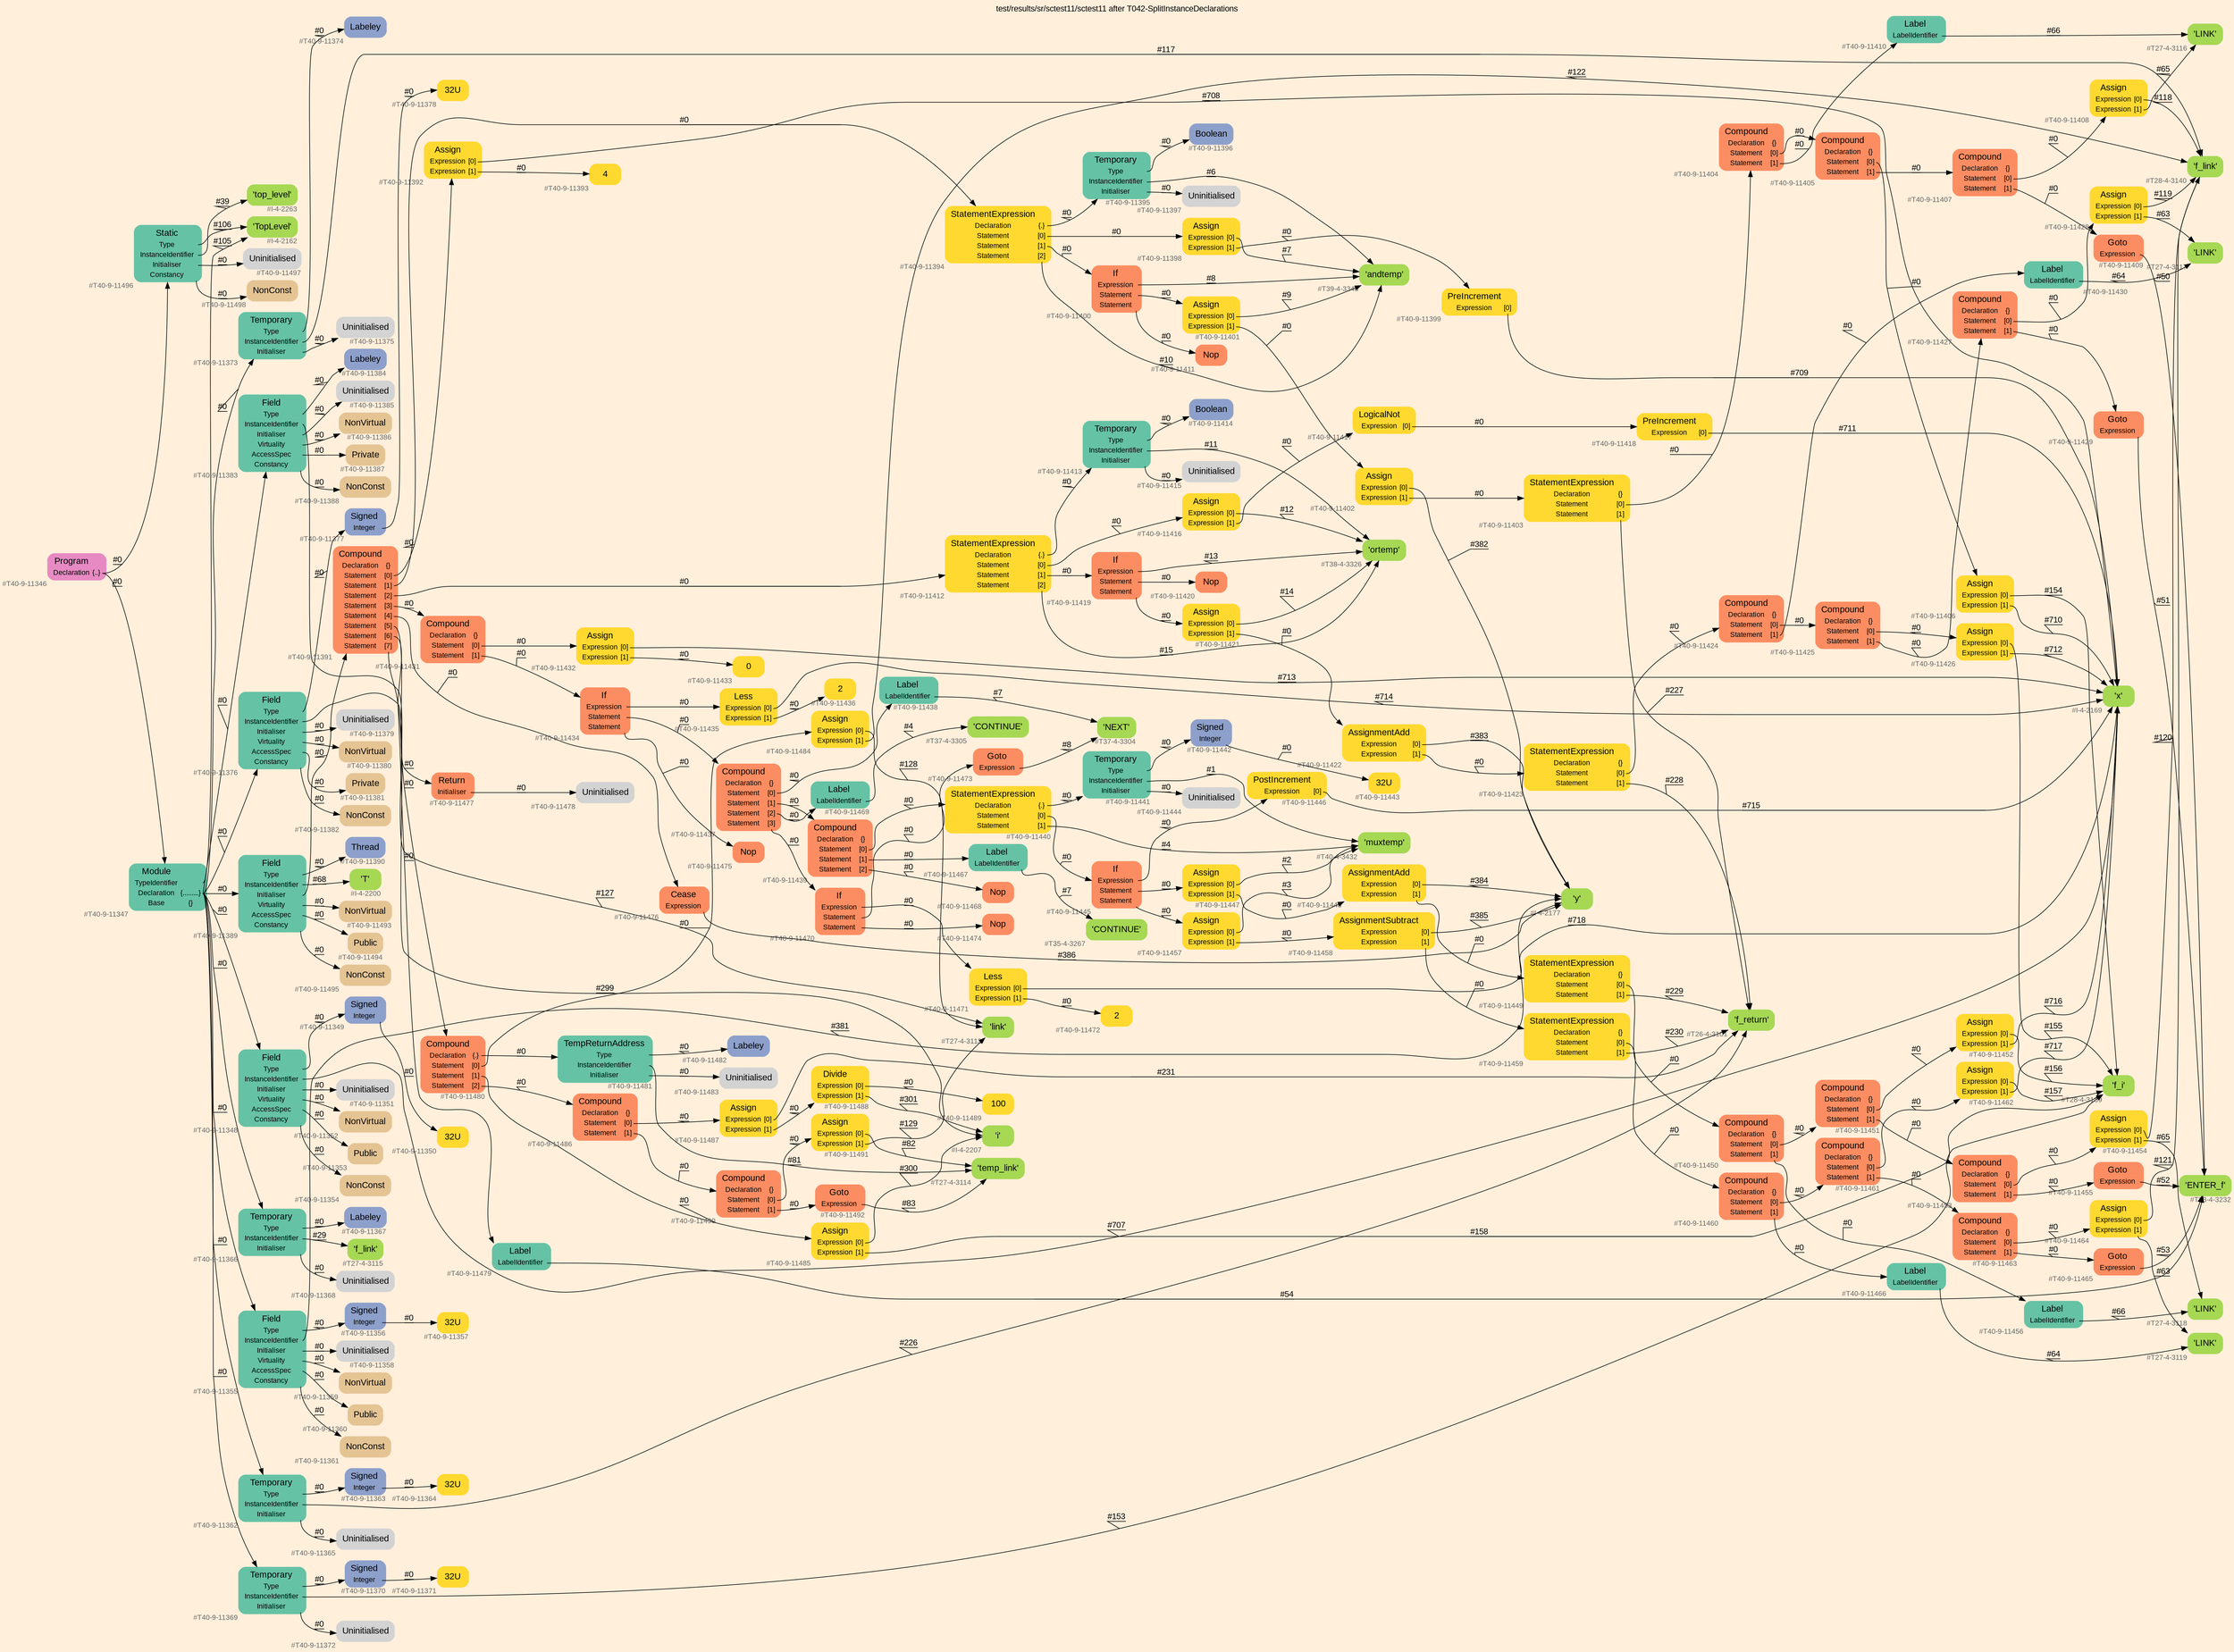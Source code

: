 digraph "test/results/sr/sctest11/sctest11 after T042-SplitInstanceDeclarations" {
label = "test/results/sr/sctest11/sctest11 after T042-SplitInstanceDeclarations"
labelloc = t
graph [
    rankdir = "LR"
    ranksep = 0.3
    bgcolor = antiquewhite1
    color = black
    fontcolor = black
    fontname = "Arial"
];
node [
    fontname = "Arial"
];
edge [
    fontname = "Arial"
];

// -------------------- node figure --------------------
// -------- block #T40-9-11346 ----------
"#T40-9-11346" [
    fillcolor = "/set28/4"
    xlabel = "#T40-9-11346"
    fontsize = "12"
    fontcolor = grey40
    shape = "plaintext"
    label = <<TABLE BORDER="0" CELLBORDER="0" CELLSPACING="0">
     <TR><TD><FONT COLOR="black" POINT-SIZE="15">Program</FONT></TD></TR>
     <TR><TD><FONT COLOR="black" POINT-SIZE="12">Declaration</FONT></TD><TD PORT="port0"><FONT COLOR="black" POINT-SIZE="12">{..}</FONT></TD></TR>
    </TABLE>>
    style = "rounded,filled"
];

// -------- block #T40-9-11347 ----------
"#T40-9-11347" [
    fillcolor = "/set28/1"
    xlabel = "#T40-9-11347"
    fontsize = "12"
    fontcolor = grey40
    shape = "plaintext"
    label = <<TABLE BORDER="0" CELLBORDER="0" CELLSPACING="0">
     <TR><TD><FONT COLOR="black" POINT-SIZE="15">Module</FONT></TD></TR>
     <TR><TD><FONT COLOR="black" POINT-SIZE="12">TypeIdentifier</FONT></TD><TD PORT="port0"></TD></TR>
     <TR><TD><FONT COLOR="black" POINT-SIZE="12">Declaration</FONT></TD><TD PORT="port1"><FONT COLOR="black" POINT-SIZE="12">{.........}</FONT></TD></TR>
     <TR><TD><FONT COLOR="black" POINT-SIZE="12">Base</FONT></TD><TD PORT="port2"><FONT COLOR="black" POINT-SIZE="12">{}</FONT></TD></TR>
    </TABLE>>
    style = "rounded,filled"
];

// -------- block #I-4-2162 ----------
"#I-4-2162" [
    fillcolor = "/set28/5"
    xlabel = "#I-4-2162"
    fontsize = "12"
    fontcolor = grey40
    shape = "plaintext"
    label = <<TABLE BORDER="0" CELLBORDER="0" CELLSPACING="0">
     <TR><TD><FONT COLOR="black" POINT-SIZE="15">'TopLevel'</FONT></TD></TR>
    </TABLE>>
    style = "rounded,filled"
];

// -------- block #T40-9-11348 ----------
"#T40-9-11348" [
    fillcolor = "/set28/1"
    xlabel = "#T40-9-11348"
    fontsize = "12"
    fontcolor = grey40
    shape = "plaintext"
    label = <<TABLE BORDER="0" CELLBORDER="0" CELLSPACING="0">
     <TR><TD><FONT COLOR="black" POINT-SIZE="15">Field</FONT></TD></TR>
     <TR><TD><FONT COLOR="black" POINT-SIZE="12">Type</FONT></TD><TD PORT="port0"></TD></TR>
     <TR><TD><FONT COLOR="black" POINT-SIZE="12">InstanceIdentifier</FONT></TD><TD PORT="port1"></TD></TR>
     <TR><TD><FONT COLOR="black" POINT-SIZE="12">Initialiser</FONT></TD><TD PORT="port2"></TD></TR>
     <TR><TD><FONT COLOR="black" POINT-SIZE="12">Virtuality</FONT></TD><TD PORT="port3"></TD></TR>
     <TR><TD><FONT COLOR="black" POINT-SIZE="12">AccessSpec</FONT></TD><TD PORT="port4"></TD></TR>
     <TR><TD><FONT COLOR="black" POINT-SIZE="12">Constancy</FONT></TD><TD PORT="port5"></TD></TR>
    </TABLE>>
    style = "rounded,filled"
];

// -------- block #T40-9-11349 ----------
"#T40-9-11349" [
    fillcolor = "/set28/3"
    xlabel = "#T40-9-11349"
    fontsize = "12"
    fontcolor = grey40
    shape = "plaintext"
    label = <<TABLE BORDER="0" CELLBORDER="0" CELLSPACING="0">
     <TR><TD><FONT COLOR="black" POINT-SIZE="15">Signed</FONT></TD></TR>
     <TR><TD><FONT COLOR="black" POINT-SIZE="12">Integer</FONT></TD><TD PORT="port0"></TD></TR>
    </TABLE>>
    style = "rounded,filled"
];

// -------- block #T40-9-11350 ----------
"#T40-9-11350" [
    fillcolor = "/set28/6"
    xlabel = "#T40-9-11350"
    fontsize = "12"
    fontcolor = grey40
    shape = "plaintext"
    label = <<TABLE BORDER="0" CELLBORDER="0" CELLSPACING="0">
     <TR><TD><FONT COLOR="black" POINT-SIZE="15">32U</FONT></TD></TR>
    </TABLE>>
    style = "rounded,filled"
];

// -------- block #I-4-2169 ----------
"#I-4-2169" [
    fillcolor = "/set28/5"
    xlabel = "#I-4-2169"
    fontsize = "12"
    fontcolor = grey40
    shape = "plaintext"
    label = <<TABLE BORDER="0" CELLBORDER="0" CELLSPACING="0">
     <TR><TD><FONT COLOR="black" POINT-SIZE="15">'x'</FONT></TD></TR>
    </TABLE>>
    style = "rounded,filled"
];

// -------- block #T40-9-11351 ----------
"#T40-9-11351" [
    xlabel = "#T40-9-11351"
    fontsize = "12"
    fontcolor = grey40
    shape = "plaintext"
    label = <<TABLE BORDER="0" CELLBORDER="0" CELLSPACING="0">
     <TR><TD><FONT COLOR="black" POINT-SIZE="15">Uninitialised</FONT></TD></TR>
    </TABLE>>
    style = "rounded,filled"
];

// -------- block #T40-9-11352 ----------
"#T40-9-11352" [
    fillcolor = "/set28/7"
    xlabel = "#T40-9-11352"
    fontsize = "12"
    fontcolor = grey40
    shape = "plaintext"
    label = <<TABLE BORDER="0" CELLBORDER="0" CELLSPACING="0">
     <TR><TD><FONT COLOR="black" POINT-SIZE="15">NonVirtual</FONT></TD></TR>
    </TABLE>>
    style = "rounded,filled"
];

// -------- block #T40-9-11353 ----------
"#T40-9-11353" [
    fillcolor = "/set28/7"
    xlabel = "#T40-9-11353"
    fontsize = "12"
    fontcolor = grey40
    shape = "plaintext"
    label = <<TABLE BORDER="0" CELLBORDER="0" CELLSPACING="0">
     <TR><TD><FONT COLOR="black" POINT-SIZE="15">Public</FONT></TD></TR>
    </TABLE>>
    style = "rounded,filled"
];

// -------- block #T40-9-11354 ----------
"#T40-9-11354" [
    fillcolor = "/set28/7"
    xlabel = "#T40-9-11354"
    fontsize = "12"
    fontcolor = grey40
    shape = "plaintext"
    label = <<TABLE BORDER="0" CELLBORDER="0" CELLSPACING="0">
     <TR><TD><FONT COLOR="black" POINT-SIZE="15">NonConst</FONT></TD></TR>
    </TABLE>>
    style = "rounded,filled"
];

// -------- block #T40-9-11355 ----------
"#T40-9-11355" [
    fillcolor = "/set28/1"
    xlabel = "#T40-9-11355"
    fontsize = "12"
    fontcolor = grey40
    shape = "plaintext"
    label = <<TABLE BORDER="0" CELLBORDER="0" CELLSPACING="0">
     <TR><TD><FONT COLOR="black" POINT-SIZE="15">Field</FONT></TD></TR>
     <TR><TD><FONT COLOR="black" POINT-SIZE="12">Type</FONT></TD><TD PORT="port0"></TD></TR>
     <TR><TD><FONT COLOR="black" POINT-SIZE="12">InstanceIdentifier</FONT></TD><TD PORT="port1"></TD></TR>
     <TR><TD><FONT COLOR="black" POINT-SIZE="12">Initialiser</FONT></TD><TD PORT="port2"></TD></TR>
     <TR><TD><FONT COLOR="black" POINT-SIZE="12">Virtuality</FONT></TD><TD PORT="port3"></TD></TR>
     <TR><TD><FONT COLOR="black" POINT-SIZE="12">AccessSpec</FONT></TD><TD PORT="port4"></TD></TR>
     <TR><TD><FONT COLOR="black" POINT-SIZE="12">Constancy</FONT></TD><TD PORT="port5"></TD></TR>
    </TABLE>>
    style = "rounded,filled"
];

// -------- block #T40-9-11356 ----------
"#T40-9-11356" [
    fillcolor = "/set28/3"
    xlabel = "#T40-9-11356"
    fontsize = "12"
    fontcolor = grey40
    shape = "plaintext"
    label = <<TABLE BORDER="0" CELLBORDER="0" CELLSPACING="0">
     <TR><TD><FONT COLOR="black" POINT-SIZE="15">Signed</FONT></TD></TR>
     <TR><TD><FONT COLOR="black" POINT-SIZE="12">Integer</FONT></TD><TD PORT="port0"></TD></TR>
    </TABLE>>
    style = "rounded,filled"
];

// -------- block #T40-9-11357 ----------
"#T40-9-11357" [
    fillcolor = "/set28/6"
    xlabel = "#T40-9-11357"
    fontsize = "12"
    fontcolor = grey40
    shape = "plaintext"
    label = <<TABLE BORDER="0" CELLBORDER="0" CELLSPACING="0">
     <TR><TD><FONT COLOR="black" POINT-SIZE="15">32U</FONT></TD></TR>
    </TABLE>>
    style = "rounded,filled"
];

// -------- block #I-4-2177 ----------
"#I-4-2177" [
    fillcolor = "/set28/5"
    xlabel = "#I-4-2177"
    fontsize = "12"
    fontcolor = grey40
    shape = "plaintext"
    label = <<TABLE BORDER="0" CELLBORDER="0" CELLSPACING="0">
     <TR><TD><FONT COLOR="black" POINT-SIZE="15">'y'</FONT></TD></TR>
    </TABLE>>
    style = "rounded,filled"
];

// -------- block #T40-9-11358 ----------
"#T40-9-11358" [
    xlabel = "#T40-9-11358"
    fontsize = "12"
    fontcolor = grey40
    shape = "plaintext"
    label = <<TABLE BORDER="0" CELLBORDER="0" CELLSPACING="0">
     <TR><TD><FONT COLOR="black" POINT-SIZE="15">Uninitialised</FONT></TD></TR>
    </TABLE>>
    style = "rounded,filled"
];

// -------- block #T40-9-11359 ----------
"#T40-9-11359" [
    fillcolor = "/set28/7"
    xlabel = "#T40-9-11359"
    fontsize = "12"
    fontcolor = grey40
    shape = "plaintext"
    label = <<TABLE BORDER="0" CELLBORDER="0" CELLSPACING="0">
     <TR><TD><FONT COLOR="black" POINT-SIZE="15">NonVirtual</FONT></TD></TR>
    </TABLE>>
    style = "rounded,filled"
];

// -------- block #T40-9-11360 ----------
"#T40-9-11360" [
    fillcolor = "/set28/7"
    xlabel = "#T40-9-11360"
    fontsize = "12"
    fontcolor = grey40
    shape = "plaintext"
    label = <<TABLE BORDER="0" CELLBORDER="0" CELLSPACING="0">
     <TR><TD><FONT COLOR="black" POINT-SIZE="15">Public</FONT></TD></TR>
    </TABLE>>
    style = "rounded,filled"
];

// -------- block #T40-9-11361 ----------
"#T40-9-11361" [
    fillcolor = "/set28/7"
    xlabel = "#T40-9-11361"
    fontsize = "12"
    fontcolor = grey40
    shape = "plaintext"
    label = <<TABLE BORDER="0" CELLBORDER="0" CELLSPACING="0">
     <TR><TD><FONT COLOR="black" POINT-SIZE="15">NonConst</FONT></TD></TR>
    </TABLE>>
    style = "rounded,filled"
];

// -------- block #T40-9-11362 ----------
"#T40-9-11362" [
    fillcolor = "/set28/1"
    xlabel = "#T40-9-11362"
    fontsize = "12"
    fontcolor = grey40
    shape = "plaintext"
    label = <<TABLE BORDER="0" CELLBORDER="0" CELLSPACING="0">
     <TR><TD><FONT COLOR="black" POINT-SIZE="15">Temporary</FONT></TD></TR>
     <TR><TD><FONT COLOR="black" POINT-SIZE="12">Type</FONT></TD><TD PORT="port0"></TD></TR>
     <TR><TD><FONT COLOR="black" POINT-SIZE="12">InstanceIdentifier</FONT></TD><TD PORT="port1"></TD></TR>
     <TR><TD><FONT COLOR="black" POINT-SIZE="12">Initialiser</FONT></TD><TD PORT="port2"></TD></TR>
    </TABLE>>
    style = "rounded,filled"
];

// -------- block #T40-9-11363 ----------
"#T40-9-11363" [
    fillcolor = "/set28/3"
    xlabel = "#T40-9-11363"
    fontsize = "12"
    fontcolor = grey40
    shape = "plaintext"
    label = <<TABLE BORDER="0" CELLBORDER="0" CELLSPACING="0">
     <TR><TD><FONT COLOR="black" POINT-SIZE="15">Signed</FONT></TD></TR>
     <TR><TD><FONT COLOR="black" POINT-SIZE="12">Integer</FONT></TD><TD PORT="port0"></TD></TR>
    </TABLE>>
    style = "rounded,filled"
];

// -------- block #T40-9-11364 ----------
"#T40-9-11364" [
    fillcolor = "/set28/6"
    xlabel = "#T40-9-11364"
    fontsize = "12"
    fontcolor = grey40
    shape = "plaintext"
    label = <<TABLE BORDER="0" CELLBORDER="0" CELLSPACING="0">
     <TR><TD><FONT COLOR="black" POINT-SIZE="15">32U</FONT></TD></TR>
    </TABLE>>
    style = "rounded,filled"
];

// -------- block #T26-4-3101 ----------
"#T26-4-3101" [
    fillcolor = "/set28/5"
    xlabel = "#T26-4-3101"
    fontsize = "12"
    fontcolor = grey40
    shape = "plaintext"
    label = <<TABLE BORDER="0" CELLBORDER="0" CELLSPACING="0">
     <TR><TD><FONT COLOR="black" POINT-SIZE="15">'f_return'</FONT></TD></TR>
    </TABLE>>
    style = "rounded,filled"
];

// -------- block #T40-9-11365 ----------
"#T40-9-11365" [
    xlabel = "#T40-9-11365"
    fontsize = "12"
    fontcolor = grey40
    shape = "plaintext"
    label = <<TABLE BORDER="0" CELLBORDER="0" CELLSPACING="0">
     <TR><TD><FONT COLOR="black" POINT-SIZE="15">Uninitialised</FONT></TD></TR>
    </TABLE>>
    style = "rounded,filled"
];

// -------- block #T40-9-11366 ----------
"#T40-9-11366" [
    fillcolor = "/set28/1"
    xlabel = "#T40-9-11366"
    fontsize = "12"
    fontcolor = grey40
    shape = "plaintext"
    label = <<TABLE BORDER="0" CELLBORDER="0" CELLSPACING="0">
     <TR><TD><FONT COLOR="black" POINT-SIZE="15">Temporary</FONT></TD></TR>
     <TR><TD><FONT COLOR="black" POINT-SIZE="12">Type</FONT></TD><TD PORT="port0"></TD></TR>
     <TR><TD><FONT COLOR="black" POINT-SIZE="12">InstanceIdentifier</FONT></TD><TD PORT="port1"></TD></TR>
     <TR><TD><FONT COLOR="black" POINT-SIZE="12">Initialiser</FONT></TD><TD PORT="port2"></TD></TR>
    </TABLE>>
    style = "rounded,filled"
];

// -------- block #T40-9-11367 ----------
"#T40-9-11367" [
    fillcolor = "/set28/3"
    xlabel = "#T40-9-11367"
    fontsize = "12"
    fontcolor = grey40
    shape = "plaintext"
    label = <<TABLE BORDER="0" CELLBORDER="0" CELLSPACING="0">
     <TR><TD><FONT COLOR="black" POINT-SIZE="15">Labeley</FONT></TD></TR>
    </TABLE>>
    style = "rounded,filled"
];

// -------- block #T27-4-3115 ----------
"#T27-4-3115" [
    fillcolor = "/set28/5"
    xlabel = "#T27-4-3115"
    fontsize = "12"
    fontcolor = grey40
    shape = "plaintext"
    label = <<TABLE BORDER="0" CELLBORDER="0" CELLSPACING="0">
     <TR><TD><FONT COLOR="black" POINT-SIZE="15">'f_link'</FONT></TD></TR>
    </TABLE>>
    style = "rounded,filled"
];

// -------- block #T40-9-11368 ----------
"#T40-9-11368" [
    xlabel = "#T40-9-11368"
    fontsize = "12"
    fontcolor = grey40
    shape = "plaintext"
    label = <<TABLE BORDER="0" CELLBORDER="0" CELLSPACING="0">
     <TR><TD><FONT COLOR="black" POINT-SIZE="15">Uninitialised</FONT></TD></TR>
    </TABLE>>
    style = "rounded,filled"
];

// -------- block #T40-9-11369 ----------
"#T40-9-11369" [
    fillcolor = "/set28/1"
    xlabel = "#T40-9-11369"
    fontsize = "12"
    fontcolor = grey40
    shape = "plaintext"
    label = <<TABLE BORDER="0" CELLBORDER="0" CELLSPACING="0">
     <TR><TD><FONT COLOR="black" POINT-SIZE="15">Temporary</FONT></TD></TR>
     <TR><TD><FONT COLOR="black" POINT-SIZE="12">Type</FONT></TD><TD PORT="port0"></TD></TR>
     <TR><TD><FONT COLOR="black" POINT-SIZE="12">InstanceIdentifier</FONT></TD><TD PORT="port1"></TD></TR>
     <TR><TD><FONT COLOR="black" POINT-SIZE="12">Initialiser</FONT></TD><TD PORT="port2"></TD></TR>
    </TABLE>>
    style = "rounded,filled"
];

// -------- block #T40-9-11370 ----------
"#T40-9-11370" [
    fillcolor = "/set28/3"
    xlabel = "#T40-9-11370"
    fontsize = "12"
    fontcolor = grey40
    shape = "plaintext"
    label = <<TABLE BORDER="0" CELLBORDER="0" CELLSPACING="0">
     <TR><TD><FONT COLOR="black" POINT-SIZE="15">Signed</FONT></TD></TR>
     <TR><TD><FONT COLOR="black" POINT-SIZE="12">Integer</FONT></TD><TD PORT="port0"></TD></TR>
    </TABLE>>
    style = "rounded,filled"
];

// -------- block #T40-9-11371 ----------
"#T40-9-11371" [
    fillcolor = "/set28/6"
    xlabel = "#T40-9-11371"
    fontsize = "12"
    fontcolor = grey40
    shape = "plaintext"
    label = <<TABLE BORDER="0" CELLBORDER="0" CELLSPACING="0">
     <TR><TD><FONT COLOR="black" POINT-SIZE="15">32U</FONT></TD></TR>
    </TABLE>>
    style = "rounded,filled"
];

// -------- block #T28-4-3139 ----------
"#T28-4-3139" [
    fillcolor = "/set28/5"
    xlabel = "#T28-4-3139"
    fontsize = "12"
    fontcolor = grey40
    shape = "plaintext"
    label = <<TABLE BORDER="0" CELLBORDER="0" CELLSPACING="0">
     <TR><TD><FONT COLOR="black" POINT-SIZE="15">'f_i'</FONT></TD></TR>
    </TABLE>>
    style = "rounded,filled"
];

// -------- block #T40-9-11372 ----------
"#T40-9-11372" [
    xlabel = "#T40-9-11372"
    fontsize = "12"
    fontcolor = grey40
    shape = "plaintext"
    label = <<TABLE BORDER="0" CELLBORDER="0" CELLSPACING="0">
     <TR><TD><FONT COLOR="black" POINT-SIZE="15">Uninitialised</FONT></TD></TR>
    </TABLE>>
    style = "rounded,filled"
];

// -------- block #T40-9-11373 ----------
"#T40-9-11373" [
    fillcolor = "/set28/1"
    xlabel = "#T40-9-11373"
    fontsize = "12"
    fontcolor = grey40
    shape = "plaintext"
    label = <<TABLE BORDER="0" CELLBORDER="0" CELLSPACING="0">
     <TR><TD><FONT COLOR="black" POINT-SIZE="15">Temporary</FONT></TD></TR>
     <TR><TD><FONT COLOR="black" POINT-SIZE="12">Type</FONT></TD><TD PORT="port0"></TD></TR>
     <TR><TD><FONT COLOR="black" POINT-SIZE="12">InstanceIdentifier</FONT></TD><TD PORT="port1"></TD></TR>
     <TR><TD><FONT COLOR="black" POINT-SIZE="12">Initialiser</FONT></TD><TD PORT="port2"></TD></TR>
    </TABLE>>
    style = "rounded,filled"
];

// -------- block #T40-9-11374 ----------
"#T40-9-11374" [
    fillcolor = "/set28/3"
    xlabel = "#T40-9-11374"
    fontsize = "12"
    fontcolor = grey40
    shape = "plaintext"
    label = <<TABLE BORDER="0" CELLBORDER="0" CELLSPACING="0">
     <TR><TD><FONT COLOR="black" POINT-SIZE="15">Labeley</FONT></TD></TR>
    </TABLE>>
    style = "rounded,filled"
];

// -------- block #T28-4-3140 ----------
"#T28-4-3140" [
    fillcolor = "/set28/5"
    xlabel = "#T28-4-3140"
    fontsize = "12"
    fontcolor = grey40
    shape = "plaintext"
    label = <<TABLE BORDER="0" CELLBORDER="0" CELLSPACING="0">
     <TR><TD><FONT COLOR="black" POINT-SIZE="15">'f_link'</FONT></TD></TR>
    </TABLE>>
    style = "rounded,filled"
];

// -------- block #T40-9-11375 ----------
"#T40-9-11375" [
    xlabel = "#T40-9-11375"
    fontsize = "12"
    fontcolor = grey40
    shape = "plaintext"
    label = <<TABLE BORDER="0" CELLBORDER="0" CELLSPACING="0">
     <TR><TD><FONT COLOR="black" POINT-SIZE="15">Uninitialised</FONT></TD></TR>
    </TABLE>>
    style = "rounded,filled"
];

// -------- block #T40-9-11376 ----------
"#T40-9-11376" [
    fillcolor = "/set28/1"
    xlabel = "#T40-9-11376"
    fontsize = "12"
    fontcolor = grey40
    shape = "plaintext"
    label = <<TABLE BORDER="0" CELLBORDER="0" CELLSPACING="0">
     <TR><TD><FONT COLOR="black" POINT-SIZE="15">Field</FONT></TD></TR>
     <TR><TD><FONT COLOR="black" POINT-SIZE="12">Type</FONT></TD><TD PORT="port0"></TD></TR>
     <TR><TD><FONT COLOR="black" POINT-SIZE="12">InstanceIdentifier</FONT></TD><TD PORT="port1"></TD></TR>
     <TR><TD><FONT COLOR="black" POINT-SIZE="12">Initialiser</FONT></TD><TD PORT="port2"></TD></TR>
     <TR><TD><FONT COLOR="black" POINT-SIZE="12">Virtuality</FONT></TD><TD PORT="port3"></TD></TR>
     <TR><TD><FONT COLOR="black" POINT-SIZE="12">AccessSpec</FONT></TD><TD PORT="port4"></TD></TR>
     <TR><TD><FONT COLOR="black" POINT-SIZE="12">Constancy</FONT></TD><TD PORT="port5"></TD></TR>
    </TABLE>>
    style = "rounded,filled"
];

// -------- block #T40-9-11377 ----------
"#T40-9-11377" [
    fillcolor = "/set28/3"
    xlabel = "#T40-9-11377"
    fontsize = "12"
    fontcolor = grey40
    shape = "plaintext"
    label = <<TABLE BORDER="0" CELLBORDER="0" CELLSPACING="0">
     <TR><TD><FONT COLOR="black" POINT-SIZE="15">Signed</FONT></TD></TR>
     <TR><TD><FONT COLOR="black" POINT-SIZE="12">Integer</FONT></TD><TD PORT="port0"></TD></TR>
    </TABLE>>
    style = "rounded,filled"
];

// -------- block #T40-9-11378 ----------
"#T40-9-11378" [
    fillcolor = "/set28/6"
    xlabel = "#T40-9-11378"
    fontsize = "12"
    fontcolor = grey40
    shape = "plaintext"
    label = <<TABLE BORDER="0" CELLBORDER="0" CELLSPACING="0">
     <TR><TD><FONT COLOR="black" POINT-SIZE="15">32U</FONT></TD></TR>
    </TABLE>>
    style = "rounded,filled"
];

// -------- block #I-4-2207 ----------
"#I-4-2207" [
    fillcolor = "/set28/5"
    xlabel = "#I-4-2207"
    fontsize = "12"
    fontcolor = grey40
    shape = "plaintext"
    label = <<TABLE BORDER="0" CELLBORDER="0" CELLSPACING="0">
     <TR><TD><FONT COLOR="black" POINT-SIZE="15">'i'</FONT></TD></TR>
    </TABLE>>
    style = "rounded,filled"
];

// -------- block #T40-9-11379 ----------
"#T40-9-11379" [
    xlabel = "#T40-9-11379"
    fontsize = "12"
    fontcolor = grey40
    shape = "plaintext"
    label = <<TABLE BORDER="0" CELLBORDER="0" CELLSPACING="0">
     <TR><TD><FONT COLOR="black" POINT-SIZE="15">Uninitialised</FONT></TD></TR>
    </TABLE>>
    style = "rounded,filled"
];

// -------- block #T40-9-11380 ----------
"#T40-9-11380" [
    fillcolor = "/set28/7"
    xlabel = "#T40-9-11380"
    fontsize = "12"
    fontcolor = grey40
    shape = "plaintext"
    label = <<TABLE BORDER="0" CELLBORDER="0" CELLSPACING="0">
     <TR><TD><FONT COLOR="black" POINT-SIZE="15">NonVirtual</FONT></TD></TR>
    </TABLE>>
    style = "rounded,filled"
];

// -------- block #T40-9-11381 ----------
"#T40-9-11381" [
    fillcolor = "/set28/7"
    xlabel = "#T40-9-11381"
    fontsize = "12"
    fontcolor = grey40
    shape = "plaintext"
    label = <<TABLE BORDER="0" CELLBORDER="0" CELLSPACING="0">
     <TR><TD><FONT COLOR="black" POINT-SIZE="15">Private</FONT></TD></TR>
    </TABLE>>
    style = "rounded,filled"
];

// -------- block #T40-9-11382 ----------
"#T40-9-11382" [
    fillcolor = "/set28/7"
    xlabel = "#T40-9-11382"
    fontsize = "12"
    fontcolor = grey40
    shape = "plaintext"
    label = <<TABLE BORDER="0" CELLBORDER="0" CELLSPACING="0">
     <TR><TD><FONT COLOR="black" POINT-SIZE="15">NonConst</FONT></TD></TR>
    </TABLE>>
    style = "rounded,filled"
];

// -------- block #T40-9-11383 ----------
"#T40-9-11383" [
    fillcolor = "/set28/1"
    xlabel = "#T40-9-11383"
    fontsize = "12"
    fontcolor = grey40
    shape = "plaintext"
    label = <<TABLE BORDER="0" CELLBORDER="0" CELLSPACING="0">
     <TR><TD><FONT COLOR="black" POINT-SIZE="15">Field</FONT></TD></TR>
     <TR><TD><FONT COLOR="black" POINT-SIZE="12">Type</FONT></TD><TD PORT="port0"></TD></TR>
     <TR><TD><FONT COLOR="black" POINT-SIZE="12">InstanceIdentifier</FONT></TD><TD PORT="port1"></TD></TR>
     <TR><TD><FONT COLOR="black" POINT-SIZE="12">Initialiser</FONT></TD><TD PORT="port2"></TD></TR>
     <TR><TD><FONT COLOR="black" POINT-SIZE="12">Virtuality</FONT></TD><TD PORT="port3"></TD></TR>
     <TR><TD><FONT COLOR="black" POINT-SIZE="12">AccessSpec</FONT></TD><TD PORT="port4"></TD></TR>
     <TR><TD><FONT COLOR="black" POINT-SIZE="12">Constancy</FONT></TD><TD PORT="port5"></TD></TR>
    </TABLE>>
    style = "rounded,filled"
];

// -------- block #T40-9-11384 ----------
"#T40-9-11384" [
    fillcolor = "/set28/3"
    xlabel = "#T40-9-11384"
    fontsize = "12"
    fontcolor = grey40
    shape = "plaintext"
    label = <<TABLE BORDER="0" CELLBORDER="0" CELLSPACING="0">
     <TR><TD><FONT COLOR="black" POINT-SIZE="15">Labeley</FONT></TD></TR>
    </TABLE>>
    style = "rounded,filled"
];

// -------- block #T27-4-3113 ----------
"#T27-4-3113" [
    fillcolor = "/set28/5"
    xlabel = "#T27-4-3113"
    fontsize = "12"
    fontcolor = grey40
    shape = "plaintext"
    label = <<TABLE BORDER="0" CELLBORDER="0" CELLSPACING="0">
     <TR><TD><FONT COLOR="black" POINT-SIZE="15">'link'</FONT></TD></TR>
    </TABLE>>
    style = "rounded,filled"
];

// -------- block #T40-9-11385 ----------
"#T40-9-11385" [
    xlabel = "#T40-9-11385"
    fontsize = "12"
    fontcolor = grey40
    shape = "plaintext"
    label = <<TABLE BORDER="0" CELLBORDER="0" CELLSPACING="0">
     <TR><TD><FONT COLOR="black" POINT-SIZE="15">Uninitialised</FONT></TD></TR>
    </TABLE>>
    style = "rounded,filled"
];

// -------- block #T40-9-11386 ----------
"#T40-9-11386" [
    fillcolor = "/set28/7"
    xlabel = "#T40-9-11386"
    fontsize = "12"
    fontcolor = grey40
    shape = "plaintext"
    label = <<TABLE BORDER="0" CELLBORDER="0" CELLSPACING="0">
     <TR><TD><FONT COLOR="black" POINT-SIZE="15">NonVirtual</FONT></TD></TR>
    </TABLE>>
    style = "rounded,filled"
];

// -------- block #T40-9-11387 ----------
"#T40-9-11387" [
    fillcolor = "/set28/7"
    xlabel = "#T40-9-11387"
    fontsize = "12"
    fontcolor = grey40
    shape = "plaintext"
    label = <<TABLE BORDER="0" CELLBORDER="0" CELLSPACING="0">
     <TR><TD><FONT COLOR="black" POINT-SIZE="15">Private</FONT></TD></TR>
    </TABLE>>
    style = "rounded,filled"
];

// -------- block #T40-9-11388 ----------
"#T40-9-11388" [
    fillcolor = "/set28/7"
    xlabel = "#T40-9-11388"
    fontsize = "12"
    fontcolor = grey40
    shape = "plaintext"
    label = <<TABLE BORDER="0" CELLBORDER="0" CELLSPACING="0">
     <TR><TD><FONT COLOR="black" POINT-SIZE="15">NonConst</FONT></TD></TR>
    </TABLE>>
    style = "rounded,filled"
];

// -------- block #T40-9-11389 ----------
"#T40-9-11389" [
    fillcolor = "/set28/1"
    xlabel = "#T40-9-11389"
    fontsize = "12"
    fontcolor = grey40
    shape = "plaintext"
    label = <<TABLE BORDER="0" CELLBORDER="0" CELLSPACING="0">
     <TR><TD><FONT COLOR="black" POINT-SIZE="15">Field</FONT></TD></TR>
     <TR><TD><FONT COLOR="black" POINT-SIZE="12">Type</FONT></TD><TD PORT="port0"></TD></TR>
     <TR><TD><FONT COLOR="black" POINT-SIZE="12">InstanceIdentifier</FONT></TD><TD PORT="port1"></TD></TR>
     <TR><TD><FONT COLOR="black" POINT-SIZE="12">Initialiser</FONT></TD><TD PORT="port2"></TD></TR>
     <TR><TD><FONT COLOR="black" POINT-SIZE="12">Virtuality</FONT></TD><TD PORT="port3"></TD></TR>
     <TR><TD><FONT COLOR="black" POINT-SIZE="12">AccessSpec</FONT></TD><TD PORT="port4"></TD></TR>
     <TR><TD><FONT COLOR="black" POINT-SIZE="12">Constancy</FONT></TD><TD PORT="port5"></TD></TR>
    </TABLE>>
    style = "rounded,filled"
];

// -------- block #T40-9-11390 ----------
"#T40-9-11390" [
    fillcolor = "/set28/3"
    xlabel = "#T40-9-11390"
    fontsize = "12"
    fontcolor = grey40
    shape = "plaintext"
    label = <<TABLE BORDER="0" CELLBORDER="0" CELLSPACING="0">
     <TR><TD><FONT COLOR="black" POINT-SIZE="15">Thread</FONT></TD></TR>
    </TABLE>>
    style = "rounded,filled"
];

// -------- block #I-4-2200 ----------
"#I-4-2200" [
    fillcolor = "/set28/5"
    xlabel = "#I-4-2200"
    fontsize = "12"
    fontcolor = grey40
    shape = "plaintext"
    label = <<TABLE BORDER="0" CELLBORDER="0" CELLSPACING="0">
     <TR><TD><FONT COLOR="black" POINT-SIZE="15">'T'</FONT></TD></TR>
    </TABLE>>
    style = "rounded,filled"
];

// -------- block #T40-9-11391 ----------
"#T40-9-11391" [
    fillcolor = "/set28/2"
    xlabel = "#T40-9-11391"
    fontsize = "12"
    fontcolor = grey40
    shape = "plaintext"
    label = <<TABLE BORDER="0" CELLBORDER="0" CELLSPACING="0">
     <TR><TD><FONT COLOR="black" POINT-SIZE="15">Compound</FONT></TD></TR>
     <TR><TD><FONT COLOR="black" POINT-SIZE="12">Declaration</FONT></TD><TD PORT="port0"><FONT COLOR="black" POINT-SIZE="12">{}</FONT></TD></TR>
     <TR><TD><FONT COLOR="black" POINT-SIZE="12">Statement</FONT></TD><TD PORT="port1"><FONT COLOR="black" POINT-SIZE="12">[0]</FONT></TD></TR>
     <TR><TD><FONT COLOR="black" POINT-SIZE="12">Statement</FONT></TD><TD PORT="port2"><FONT COLOR="black" POINT-SIZE="12">[1]</FONT></TD></TR>
     <TR><TD><FONT COLOR="black" POINT-SIZE="12">Statement</FONT></TD><TD PORT="port3"><FONT COLOR="black" POINT-SIZE="12">[2]</FONT></TD></TR>
     <TR><TD><FONT COLOR="black" POINT-SIZE="12">Statement</FONT></TD><TD PORT="port4"><FONT COLOR="black" POINT-SIZE="12">[3]</FONT></TD></TR>
     <TR><TD><FONT COLOR="black" POINT-SIZE="12">Statement</FONT></TD><TD PORT="port5"><FONT COLOR="black" POINT-SIZE="12">[4]</FONT></TD></TR>
     <TR><TD><FONT COLOR="black" POINT-SIZE="12">Statement</FONT></TD><TD PORT="port6"><FONT COLOR="black" POINT-SIZE="12">[5]</FONT></TD></TR>
     <TR><TD><FONT COLOR="black" POINT-SIZE="12">Statement</FONT></TD><TD PORT="port7"><FONT COLOR="black" POINT-SIZE="12">[6]</FONT></TD></TR>
     <TR><TD><FONT COLOR="black" POINT-SIZE="12">Statement</FONT></TD><TD PORT="port8"><FONT COLOR="black" POINT-SIZE="12">[7]</FONT></TD></TR>
    </TABLE>>
    style = "rounded,filled"
];

// -------- block #T40-9-11392 ----------
"#T40-9-11392" [
    fillcolor = "/set28/6"
    xlabel = "#T40-9-11392"
    fontsize = "12"
    fontcolor = grey40
    shape = "plaintext"
    label = <<TABLE BORDER="0" CELLBORDER="0" CELLSPACING="0">
     <TR><TD><FONT COLOR="black" POINT-SIZE="15">Assign</FONT></TD></TR>
     <TR><TD><FONT COLOR="black" POINT-SIZE="12">Expression</FONT></TD><TD PORT="port0"><FONT COLOR="black" POINT-SIZE="12">[0]</FONT></TD></TR>
     <TR><TD><FONT COLOR="black" POINT-SIZE="12">Expression</FONT></TD><TD PORT="port1"><FONT COLOR="black" POINT-SIZE="12">[1]</FONT></TD></TR>
    </TABLE>>
    style = "rounded,filled"
];

// -------- block #T40-9-11393 ----------
"#T40-9-11393" [
    fillcolor = "/set28/6"
    xlabel = "#T40-9-11393"
    fontsize = "12"
    fontcolor = grey40
    shape = "plaintext"
    label = <<TABLE BORDER="0" CELLBORDER="0" CELLSPACING="0">
     <TR><TD><FONT COLOR="black" POINT-SIZE="15">4</FONT></TD></TR>
    </TABLE>>
    style = "rounded,filled"
];

// -------- block #T40-9-11394 ----------
"#T40-9-11394" [
    fillcolor = "/set28/6"
    xlabel = "#T40-9-11394"
    fontsize = "12"
    fontcolor = grey40
    shape = "plaintext"
    label = <<TABLE BORDER="0" CELLBORDER="0" CELLSPACING="0">
     <TR><TD><FONT COLOR="black" POINT-SIZE="15">StatementExpression</FONT></TD></TR>
     <TR><TD><FONT COLOR="black" POINT-SIZE="12">Declaration</FONT></TD><TD PORT="port0"><FONT COLOR="black" POINT-SIZE="12">{.}</FONT></TD></TR>
     <TR><TD><FONT COLOR="black" POINT-SIZE="12">Statement</FONT></TD><TD PORT="port1"><FONT COLOR="black" POINT-SIZE="12">[0]</FONT></TD></TR>
     <TR><TD><FONT COLOR="black" POINT-SIZE="12">Statement</FONT></TD><TD PORT="port2"><FONT COLOR="black" POINT-SIZE="12">[1]</FONT></TD></TR>
     <TR><TD><FONT COLOR="black" POINT-SIZE="12">Statement</FONT></TD><TD PORT="port3"><FONT COLOR="black" POINT-SIZE="12">[2]</FONT></TD></TR>
    </TABLE>>
    style = "rounded,filled"
];

// -------- block #T40-9-11395 ----------
"#T40-9-11395" [
    fillcolor = "/set28/1"
    xlabel = "#T40-9-11395"
    fontsize = "12"
    fontcolor = grey40
    shape = "plaintext"
    label = <<TABLE BORDER="0" CELLBORDER="0" CELLSPACING="0">
     <TR><TD><FONT COLOR="black" POINT-SIZE="15">Temporary</FONT></TD></TR>
     <TR><TD><FONT COLOR="black" POINT-SIZE="12">Type</FONT></TD><TD PORT="port0"></TD></TR>
     <TR><TD><FONT COLOR="black" POINT-SIZE="12">InstanceIdentifier</FONT></TD><TD PORT="port1"></TD></TR>
     <TR><TD><FONT COLOR="black" POINT-SIZE="12">Initialiser</FONT></TD><TD PORT="port2"></TD></TR>
    </TABLE>>
    style = "rounded,filled"
];

// -------- block #T40-9-11396 ----------
"#T40-9-11396" [
    fillcolor = "/set28/3"
    xlabel = "#T40-9-11396"
    fontsize = "12"
    fontcolor = grey40
    shape = "plaintext"
    label = <<TABLE BORDER="0" CELLBORDER="0" CELLSPACING="0">
     <TR><TD><FONT COLOR="black" POINT-SIZE="15">Boolean</FONT></TD></TR>
    </TABLE>>
    style = "rounded,filled"
];

// -------- block #T39-4-3348 ----------
"#T39-4-3348" [
    fillcolor = "/set28/5"
    xlabel = "#T39-4-3348"
    fontsize = "12"
    fontcolor = grey40
    shape = "plaintext"
    label = <<TABLE BORDER="0" CELLBORDER="0" CELLSPACING="0">
     <TR><TD><FONT COLOR="black" POINT-SIZE="15">'andtemp'</FONT></TD></TR>
    </TABLE>>
    style = "rounded,filled"
];

// -------- block #T40-9-11397 ----------
"#T40-9-11397" [
    xlabel = "#T40-9-11397"
    fontsize = "12"
    fontcolor = grey40
    shape = "plaintext"
    label = <<TABLE BORDER="0" CELLBORDER="0" CELLSPACING="0">
     <TR><TD><FONT COLOR="black" POINT-SIZE="15">Uninitialised</FONT></TD></TR>
    </TABLE>>
    style = "rounded,filled"
];

// -------- block #T40-9-11398 ----------
"#T40-9-11398" [
    fillcolor = "/set28/6"
    xlabel = "#T40-9-11398"
    fontsize = "12"
    fontcolor = grey40
    shape = "plaintext"
    label = <<TABLE BORDER="0" CELLBORDER="0" CELLSPACING="0">
     <TR><TD><FONT COLOR="black" POINT-SIZE="15">Assign</FONT></TD></TR>
     <TR><TD><FONT COLOR="black" POINT-SIZE="12">Expression</FONT></TD><TD PORT="port0"><FONT COLOR="black" POINT-SIZE="12">[0]</FONT></TD></TR>
     <TR><TD><FONT COLOR="black" POINT-SIZE="12">Expression</FONT></TD><TD PORT="port1"><FONT COLOR="black" POINT-SIZE="12">[1]</FONT></TD></TR>
    </TABLE>>
    style = "rounded,filled"
];

// -------- block #T40-9-11399 ----------
"#T40-9-11399" [
    fillcolor = "/set28/6"
    xlabel = "#T40-9-11399"
    fontsize = "12"
    fontcolor = grey40
    shape = "plaintext"
    label = <<TABLE BORDER="0" CELLBORDER="0" CELLSPACING="0">
     <TR><TD><FONT COLOR="black" POINT-SIZE="15">PreIncrement</FONT></TD></TR>
     <TR><TD><FONT COLOR="black" POINT-SIZE="12">Expression</FONT></TD><TD PORT="port0"><FONT COLOR="black" POINT-SIZE="12">[0]</FONT></TD></TR>
    </TABLE>>
    style = "rounded,filled"
];

// -------- block #T40-9-11400 ----------
"#T40-9-11400" [
    fillcolor = "/set28/2"
    xlabel = "#T40-9-11400"
    fontsize = "12"
    fontcolor = grey40
    shape = "plaintext"
    label = <<TABLE BORDER="0" CELLBORDER="0" CELLSPACING="0">
     <TR><TD><FONT COLOR="black" POINT-SIZE="15">If</FONT></TD></TR>
     <TR><TD><FONT COLOR="black" POINT-SIZE="12">Expression</FONT></TD><TD PORT="port0"></TD></TR>
     <TR><TD><FONT COLOR="black" POINT-SIZE="12">Statement</FONT></TD><TD PORT="port1"></TD></TR>
     <TR><TD><FONT COLOR="black" POINT-SIZE="12">Statement</FONT></TD><TD PORT="port2"></TD></TR>
    </TABLE>>
    style = "rounded,filled"
];

// -------- block #T40-9-11401 ----------
"#T40-9-11401" [
    fillcolor = "/set28/6"
    xlabel = "#T40-9-11401"
    fontsize = "12"
    fontcolor = grey40
    shape = "plaintext"
    label = <<TABLE BORDER="0" CELLBORDER="0" CELLSPACING="0">
     <TR><TD><FONT COLOR="black" POINT-SIZE="15">Assign</FONT></TD></TR>
     <TR><TD><FONT COLOR="black" POINT-SIZE="12">Expression</FONT></TD><TD PORT="port0"><FONT COLOR="black" POINT-SIZE="12">[0]</FONT></TD></TR>
     <TR><TD><FONT COLOR="black" POINT-SIZE="12">Expression</FONT></TD><TD PORT="port1"><FONT COLOR="black" POINT-SIZE="12">[1]</FONT></TD></TR>
    </TABLE>>
    style = "rounded,filled"
];

// -------- block #T40-9-11402 ----------
"#T40-9-11402" [
    fillcolor = "/set28/6"
    xlabel = "#T40-9-11402"
    fontsize = "12"
    fontcolor = grey40
    shape = "plaintext"
    label = <<TABLE BORDER="0" CELLBORDER="0" CELLSPACING="0">
     <TR><TD><FONT COLOR="black" POINT-SIZE="15">Assign</FONT></TD></TR>
     <TR><TD><FONT COLOR="black" POINT-SIZE="12">Expression</FONT></TD><TD PORT="port0"><FONT COLOR="black" POINT-SIZE="12">[0]</FONT></TD></TR>
     <TR><TD><FONT COLOR="black" POINT-SIZE="12">Expression</FONT></TD><TD PORT="port1"><FONT COLOR="black" POINT-SIZE="12">[1]</FONT></TD></TR>
    </TABLE>>
    style = "rounded,filled"
];

// -------- block #T40-9-11403 ----------
"#T40-9-11403" [
    fillcolor = "/set28/6"
    xlabel = "#T40-9-11403"
    fontsize = "12"
    fontcolor = grey40
    shape = "plaintext"
    label = <<TABLE BORDER="0" CELLBORDER="0" CELLSPACING="0">
     <TR><TD><FONT COLOR="black" POINT-SIZE="15">StatementExpression</FONT></TD></TR>
     <TR><TD><FONT COLOR="black" POINT-SIZE="12">Declaration</FONT></TD><TD PORT="port0"><FONT COLOR="black" POINT-SIZE="12">{}</FONT></TD></TR>
     <TR><TD><FONT COLOR="black" POINT-SIZE="12">Statement</FONT></TD><TD PORT="port1"><FONT COLOR="black" POINT-SIZE="12">[0]</FONT></TD></TR>
     <TR><TD><FONT COLOR="black" POINT-SIZE="12">Statement</FONT></TD><TD PORT="port2"><FONT COLOR="black" POINT-SIZE="12">[1]</FONT></TD></TR>
    </TABLE>>
    style = "rounded,filled"
];

// -------- block #T40-9-11404 ----------
"#T40-9-11404" [
    fillcolor = "/set28/2"
    xlabel = "#T40-9-11404"
    fontsize = "12"
    fontcolor = grey40
    shape = "plaintext"
    label = <<TABLE BORDER="0" CELLBORDER="0" CELLSPACING="0">
     <TR><TD><FONT COLOR="black" POINT-SIZE="15">Compound</FONT></TD></TR>
     <TR><TD><FONT COLOR="black" POINT-SIZE="12">Declaration</FONT></TD><TD PORT="port0"><FONT COLOR="black" POINT-SIZE="12">{}</FONT></TD></TR>
     <TR><TD><FONT COLOR="black" POINT-SIZE="12">Statement</FONT></TD><TD PORT="port1"><FONT COLOR="black" POINT-SIZE="12">[0]</FONT></TD></TR>
     <TR><TD><FONT COLOR="black" POINT-SIZE="12">Statement</FONT></TD><TD PORT="port2"><FONT COLOR="black" POINT-SIZE="12">[1]</FONT></TD></TR>
    </TABLE>>
    style = "rounded,filled"
];

// -------- block #T40-9-11405 ----------
"#T40-9-11405" [
    fillcolor = "/set28/2"
    xlabel = "#T40-9-11405"
    fontsize = "12"
    fontcolor = grey40
    shape = "plaintext"
    label = <<TABLE BORDER="0" CELLBORDER="0" CELLSPACING="0">
     <TR><TD><FONT COLOR="black" POINT-SIZE="15">Compound</FONT></TD></TR>
     <TR><TD><FONT COLOR="black" POINT-SIZE="12">Declaration</FONT></TD><TD PORT="port0"><FONT COLOR="black" POINT-SIZE="12">{}</FONT></TD></TR>
     <TR><TD><FONT COLOR="black" POINT-SIZE="12">Statement</FONT></TD><TD PORT="port1"><FONT COLOR="black" POINT-SIZE="12">[0]</FONT></TD></TR>
     <TR><TD><FONT COLOR="black" POINT-SIZE="12">Statement</FONT></TD><TD PORT="port2"><FONT COLOR="black" POINT-SIZE="12">[1]</FONT></TD></TR>
    </TABLE>>
    style = "rounded,filled"
];

// -------- block #T40-9-11406 ----------
"#T40-9-11406" [
    fillcolor = "/set28/6"
    xlabel = "#T40-9-11406"
    fontsize = "12"
    fontcolor = grey40
    shape = "plaintext"
    label = <<TABLE BORDER="0" CELLBORDER="0" CELLSPACING="0">
     <TR><TD><FONT COLOR="black" POINT-SIZE="15">Assign</FONT></TD></TR>
     <TR><TD><FONT COLOR="black" POINT-SIZE="12">Expression</FONT></TD><TD PORT="port0"><FONT COLOR="black" POINT-SIZE="12">[0]</FONT></TD></TR>
     <TR><TD><FONT COLOR="black" POINT-SIZE="12">Expression</FONT></TD><TD PORT="port1"><FONT COLOR="black" POINT-SIZE="12">[1]</FONT></TD></TR>
    </TABLE>>
    style = "rounded,filled"
];

// -------- block #T40-9-11407 ----------
"#T40-9-11407" [
    fillcolor = "/set28/2"
    xlabel = "#T40-9-11407"
    fontsize = "12"
    fontcolor = grey40
    shape = "plaintext"
    label = <<TABLE BORDER="0" CELLBORDER="0" CELLSPACING="0">
     <TR><TD><FONT COLOR="black" POINT-SIZE="15">Compound</FONT></TD></TR>
     <TR><TD><FONT COLOR="black" POINT-SIZE="12">Declaration</FONT></TD><TD PORT="port0"><FONT COLOR="black" POINT-SIZE="12">{}</FONT></TD></TR>
     <TR><TD><FONT COLOR="black" POINT-SIZE="12">Statement</FONT></TD><TD PORT="port1"><FONT COLOR="black" POINT-SIZE="12">[0]</FONT></TD></TR>
     <TR><TD><FONT COLOR="black" POINT-SIZE="12">Statement</FONT></TD><TD PORT="port2"><FONT COLOR="black" POINT-SIZE="12">[1]</FONT></TD></TR>
    </TABLE>>
    style = "rounded,filled"
];

// -------- block #T40-9-11408 ----------
"#T40-9-11408" [
    fillcolor = "/set28/6"
    xlabel = "#T40-9-11408"
    fontsize = "12"
    fontcolor = grey40
    shape = "plaintext"
    label = <<TABLE BORDER="0" CELLBORDER="0" CELLSPACING="0">
     <TR><TD><FONT COLOR="black" POINT-SIZE="15">Assign</FONT></TD></TR>
     <TR><TD><FONT COLOR="black" POINT-SIZE="12">Expression</FONT></TD><TD PORT="port0"><FONT COLOR="black" POINT-SIZE="12">[0]</FONT></TD></TR>
     <TR><TD><FONT COLOR="black" POINT-SIZE="12">Expression</FONT></TD><TD PORT="port1"><FONT COLOR="black" POINT-SIZE="12">[1]</FONT></TD></TR>
    </TABLE>>
    style = "rounded,filled"
];

// -------- block #T27-4-3116 ----------
"#T27-4-3116" [
    fillcolor = "/set28/5"
    xlabel = "#T27-4-3116"
    fontsize = "12"
    fontcolor = grey40
    shape = "plaintext"
    label = <<TABLE BORDER="0" CELLBORDER="0" CELLSPACING="0">
     <TR><TD><FONT COLOR="black" POINT-SIZE="15">'LINK'</FONT></TD></TR>
    </TABLE>>
    style = "rounded,filled"
];

// -------- block #T40-9-11409 ----------
"#T40-9-11409" [
    fillcolor = "/set28/2"
    xlabel = "#T40-9-11409"
    fontsize = "12"
    fontcolor = grey40
    shape = "plaintext"
    label = <<TABLE BORDER="0" CELLBORDER="0" CELLSPACING="0">
     <TR><TD><FONT COLOR="black" POINT-SIZE="15">Goto</FONT></TD></TR>
     <TR><TD><FONT COLOR="black" POINT-SIZE="12">Expression</FONT></TD><TD PORT="port0"></TD></TR>
    </TABLE>>
    style = "rounded,filled"
];

// -------- block #T33-4-3232 ----------
"#T33-4-3232" [
    fillcolor = "/set28/5"
    xlabel = "#T33-4-3232"
    fontsize = "12"
    fontcolor = grey40
    shape = "plaintext"
    label = <<TABLE BORDER="0" CELLBORDER="0" CELLSPACING="0">
     <TR><TD><FONT COLOR="black" POINT-SIZE="15">'ENTER_f'</FONT></TD></TR>
    </TABLE>>
    style = "rounded,filled"
];

// -------- block #T40-9-11410 ----------
"#T40-9-11410" [
    fillcolor = "/set28/1"
    xlabel = "#T40-9-11410"
    fontsize = "12"
    fontcolor = grey40
    shape = "plaintext"
    label = <<TABLE BORDER="0" CELLBORDER="0" CELLSPACING="0">
     <TR><TD><FONT COLOR="black" POINT-SIZE="15">Label</FONT></TD></TR>
     <TR><TD><FONT COLOR="black" POINT-SIZE="12">LabelIdentifier</FONT></TD><TD PORT="port0"></TD></TR>
    </TABLE>>
    style = "rounded,filled"
];

// -------- block #T40-9-11411 ----------
"#T40-9-11411" [
    fillcolor = "/set28/2"
    xlabel = "#T40-9-11411"
    fontsize = "12"
    fontcolor = grey40
    shape = "plaintext"
    label = <<TABLE BORDER="0" CELLBORDER="0" CELLSPACING="0">
     <TR><TD><FONT COLOR="black" POINT-SIZE="15">Nop</FONT></TD></TR>
    </TABLE>>
    style = "rounded,filled"
];

// -------- block #T40-9-11412 ----------
"#T40-9-11412" [
    fillcolor = "/set28/6"
    xlabel = "#T40-9-11412"
    fontsize = "12"
    fontcolor = grey40
    shape = "plaintext"
    label = <<TABLE BORDER="0" CELLBORDER="0" CELLSPACING="0">
     <TR><TD><FONT COLOR="black" POINT-SIZE="15">StatementExpression</FONT></TD></TR>
     <TR><TD><FONT COLOR="black" POINT-SIZE="12">Declaration</FONT></TD><TD PORT="port0"><FONT COLOR="black" POINT-SIZE="12">{.}</FONT></TD></TR>
     <TR><TD><FONT COLOR="black" POINT-SIZE="12">Statement</FONT></TD><TD PORT="port1"><FONT COLOR="black" POINT-SIZE="12">[0]</FONT></TD></TR>
     <TR><TD><FONT COLOR="black" POINT-SIZE="12">Statement</FONT></TD><TD PORT="port2"><FONT COLOR="black" POINT-SIZE="12">[1]</FONT></TD></TR>
     <TR><TD><FONT COLOR="black" POINT-SIZE="12">Statement</FONT></TD><TD PORT="port3"><FONT COLOR="black" POINT-SIZE="12">[2]</FONT></TD></TR>
    </TABLE>>
    style = "rounded,filled"
];

// -------- block #T40-9-11413 ----------
"#T40-9-11413" [
    fillcolor = "/set28/1"
    xlabel = "#T40-9-11413"
    fontsize = "12"
    fontcolor = grey40
    shape = "plaintext"
    label = <<TABLE BORDER="0" CELLBORDER="0" CELLSPACING="0">
     <TR><TD><FONT COLOR="black" POINT-SIZE="15">Temporary</FONT></TD></TR>
     <TR><TD><FONT COLOR="black" POINT-SIZE="12">Type</FONT></TD><TD PORT="port0"></TD></TR>
     <TR><TD><FONT COLOR="black" POINT-SIZE="12">InstanceIdentifier</FONT></TD><TD PORT="port1"></TD></TR>
     <TR><TD><FONT COLOR="black" POINT-SIZE="12">Initialiser</FONT></TD><TD PORT="port2"></TD></TR>
    </TABLE>>
    style = "rounded,filled"
];

// -------- block #T40-9-11414 ----------
"#T40-9-11414" [
    fillcolor = "/set28/3"
    xlabel = "#T40-9-11414"
    fontsize = "12"
    fontcolor = grey40
    shape = "plaintext"
    label = <<TABLE BORDER="0" CELLBORDER="0" CELLSPACING="0">
     <TR><TD><FONT COLOR="black" POINT-SIZE="15">Boolean</FONT></TD></TR>
    </TABLE>>
    style = "rounded,filled"
];

// -------- block #T38-4-3326 ----------
"#T38-4-3326" [
    fillcolor = "/set28/5"
    xlabel = "#T38-4-3326"
    fontsize = "12"
    fontcolor = grey40
    shape = "plaintext"
    label = <<TABLE BORDER="0" CELLBORDER="0" CELLSPACING="0">
     <TR><TD><FONT COLOR="black" POINT-SIZE="15">'ortemp'</FONT></TD></TR>
    </TABLE>>
    style = "rounded,filled"
];

// -------- block #T40-9-11415 ----------
"#T40-9-11415" [
    xlabel = "#T40-9-11415"
    fontsize = "12"
    fontcolor = grey40
    shape = "plaintext"
    label = <<TABLE BORDER="0" CELLBORDER="0" CELLSPACING="0">
     <TR><TD><FONT COLOR="black" POINT-SIZE="15">Uninitialised</FONT></TD></TR>
    </TABLE>>
    style = "rounded,filled"
];

// -------- block #T40-9-11416 ----------
"#T40-9-11416" [
    fillcolor = "/set28/6"
    xlabel = "#T40-9-11416"
    fontsize = "12"
    fontcolor = grey40
    shape = "plaintext"
    label = <<TABLE BORDER="0" CELLBORDER="0" CELLSPACING="0">
     <TR><TD><FONT COLOR="black" POINT-SIZE="15">Assign</FONT></TD></TR>
     <TR><TD><FONT COLOR="black" POINT-SIZE="12">Expression</FONT></TD><TD PORT="port0"><FONT COLOR="black" POINT-SIZE="12">[0]</FONT></TD></TR>
     <TR><TD><FONT COLOR="black" POINT-SIZE="12">Expression</FONT></TD><TD PORT="port1"><FONT COLOR="black" POINT-SIZE="12">[1]</FONT></TD></TR>
    </TABLE>>
    style = "rounded,filled"
];

// -------- block #T40-9-11417 ----------
"#T40-9-11417" [
    fillcolor = "/set28/6"
    xlabel = "#T40-9-11417"
    fontsize = "12"
    fontcolor = grey40
    shape = "plaintext"
    label = <<TABLE BORDER="0" CELLBORDER="0" CELLSPACING="0">
     <TR><TD><FONT COLOR="black" POINT-SIZE="15">LogicalNot</FONT></TD></TR>
     <TR><TD><FONT COLOR="black" POINT-SIZE="12">Expression</FONT></TD><TD PORT="port0"><FONT COLOR="black" POINT-SIZE="12">[0]</FONT></TD></TR>
    </TABLE>>
    style = "rounded,filled"
];

// -------- block #T40-9-11418 ----------
"#T40-9-11418" [
    fillcolor = "/set28/6"
    xlabel = "#T40-9-11418"
    fontsize = "12"
    fontcolor = grey40
    shape = "plaintext"
    label = <<TABLE BORDER="0" CELLBORDER="0" CELLSPACING="0">
     <TR><TD><FONT COLOR="black" POINT-SIZE="15">PreIncrement</FONT></TD></TR>
     <TR><TD><FONT COLOR="black" POINT-SIZE="12">Expression</FONT></TD><TD PORT="port0"><FONT COLOR="black" POINT-SIZE="12">[0]</FONT></TD></TR>
    </TABLE>>
    style = "rounded,filled"
];

// -------- block #T40-9-11419 ----------
"#T40-9-11419" [
    fillcolor = "/set28/2"
    xlabel = "#T40-9-11419"
    fontsize = "12"
    fontcolor = grey40
    shape = "plaintext"
    label = <<TABLE BORDER="0" CELLBORDER="0" CELLSPACING="0">
     <TR><TD><FONT COLOR="black" POINT-SIZE="15">If</FONT></TD></TR>
     <TR><TD><FONT COLOR="black" POINT-SIZE="12">Expression</FONT></TD><TD PORT="port0"></TD></TR>
     <TR><TD><FONT COLOR="black" POINT-SIZE="12">Statement</FONT></TD><TD PORT="port1"></TD></TR>
     <TR><TD><FONT COLOR="black" POINT-SIZE="12">Statement</FONT></TD><TD PORT="port2"></TD></TR>
    </TABLE>>
    style = "rounded,filled"
];

// -------- block #T40-9-11420 ----------
"#T40-9-11420" [
    fillcolor = "/set28/2"
    xlabel = "#T40-9-11420"
    fontsize = "12"
    fontcolor = grey40
    shape = "plaintext"
    label = <<TABLE BORDER="0" CELLBORDER="0" CELLSPACING="0">
     <TR><TD><FONT COLOR="black" POINT-SIZE="15">Nop</FONT></TD></TR>
    </TABLE>>
    style = "rounded,filled"
];

// -------- block #T40-9-11421 ----------
"#T40-9-11421" [
    fillcolor = "/set28/6"
    xlabel = "#T40-9-11421"
    fontsize = "12"
    fontcolor = grey40
    shape = "plaintext"
    label = <<TABLE BORDER="0" CELLBORDER="0" CELLSPACING="0">
     <TR><TD><FONT COLOR="black" POINT-SIZE="15">Assign</FONT></TD></TR>
     <TR><TD><FONT COLOR="black" POINT-SIZE="12">Expression</FONT></TD><TD PORT="port0"><FONT COLOR="black" POINT-SIZE="12">[0]</FONT></TD></TR>
     <TR><TD><FONT COLOR="black" POINT-SIZE="12">Expression</FONT></TD><TD PORT="port1"><FONT COLOR="black" POINT-SIZE="12">[1]</FONT></TD></TR>
    </TABLE>>
    style = "rounded,filled"
];

// -------- block #T40-9-11422 ----------
"#T40-9-11422" [
    fillcolor = "/set28/6"
    xlabel = "#T40-9-11422"
    fontsize = "12"
    fontcolor = grey40
    shape = "plaintext"
    label = <<TABLE BORDER="0" CELLBORDER="0" CELLSPACING="0">
     <TR><TD><FONT COLOR="black" POINT-SIZE="15">AssignmentAdd</FONT></TD></TR>
     <TR><TD><FONT COLOR="black" POINT-SIZE="12">Expression</FONT></TD><TD PORT="port0"><FONT COLOR="black" POINT-SIZE="12">[0]</FONT></TD></TR>
     <TR><TD><FONT COLOR="black" POINT-SIZE="12">Expression</FONT></TD><TD PORT="port1"><FONT COLOR="black" POINT-SIZE="12">[1]</FONT></TD></TR>
    </TABLE>>
    style = "rounded,filled"
];

// -------- block #T40-9-11423 ----------
"#T40-9-11423" [
    fillcolor = "/set28/6"
    xlabel = "#T40-9-11423"
    fontsize = "12"
    fontcolor = grey40
    shape = "plaintext"
    label = <<TABLE BORDER="0" CELLBORDER="0" CELLSPACING="0">
     <TR><TD><FONT COLOR="black" POINT-SIZE="15">StatementExpression</FONT></TD></TR>
     <TR><TD><FONT COLOR="black" POINT-SIZE="12">Declaration</FONT></TD><TD PORT="port0"><FONT COLOR="black" POINT-SIZE="12">{}</FONT></TD></TR>
     <TR><TD><FONT COLOR="black" POINT-SIZE="12">Statement</FONT></TD><TD PORT="port1"><FONT COLOR="black" POINT-SIZE="12">[0]</FONT></TD></TR>
     <TR><TD><FONT COLOR="black" POINT-SIZE="12">Statement</FONT></TD><TD PORT="port2"><FONT COLOR="black" POINT-SIZE="12">[1]</FONT></TD></TR>
    </TABLE>>
    style = "rounded,filled"
];

// -------- block #T40-9-11424 ----------
"#T40-9-11424" [
    fillcolor = "/set28/2"
    xlabel = "#T40-9-11424"
    fontsize = "12"
    fontcolor = grey40
    shape = "plaintext"
    label = <<TABLE BORDER="0" CELLBORDER="0" CELLSPACING="0">
     <TR><TD><FONT COLOR="black" POINT-SIZE="15">Compound</FONT></TD></TR>
     <TR><TD><FONT COLOR="black" POINT-SIZE="12">Declaration</FONT></TD><TD PORT="port0"><FONT COLOR="black" POINT-SIZE="12">{}</FONT></TD></TR>
     <TR><TD><FONT COLOR="black" POINT-SIZE="12">Statement</FONT></TD><TD PORT="port1"><FONT COLOR="black" POINT-SIZE="12">[0]</FONT></TD></TR>
     <TR><TD><FONT COLOR="black" POINT-SIZE="12">Statement</FONT></TD><TD PORT="port2"><FONT COLOR="black" POINT-SIZE="12">[1]</FONT></TD></TR>
    </TABLE>>
    style = "rounded,filled"
];

// -------- block #T40-9-11425 ----------
"#T40-9-11425" [
    fillcolor = "/set28/2"
    xlabel = "#T40-9-11425"
    fontsize = "12"
    fontcolor = grey40
    shape = "plaintext"
    label = <<TABLE BORDER="0" CELLBORDER="0" CELLSPACING="0">
     <TR><TD><FONT COLOR="black" POINT-SIZE="15">Compound</FONT></TD></TR>
     <TR><TD><FONT COLOR="black" POINT-SIZE="12">Declaration</FONT></TD><TD PORT="port0"><FONT COLOR="black" POINT-SIZE="12">{}</FONT></TD></TR>
     <TR><TD><FONT COLOR="black" POINT-SIZE="12">Statement</FONT></TD><TD PORT="port1"><FONT COLOR="black" POINT-SIZE="12">[0]</FONT></TD></TR>
     <TR><TD><FONT COLOR="black" POINT-SIZE="12">Statement</FONT></TD><TD PORT="port2"><FONT COLOR="black" POINT-SIZE="12">[1]</FONT></TD></TR>
    </TABLE>>
    style = "rounded,filled"
];

// -------- block #T40-9-11426 ----------
"#T40-9-11426" [
    fillcolor = "/set28/6"
    xlabel = "#T40-9-11426"
    fontsize = "12"
    fontcolor = grey40
    shape = "plaintext"
    label = <<TABLE BORDER="0" CELLBORDER="0" CELLSPACING="0">
     <TR><TD><FONT COLOR="black" POINT-SIZE="15">Assign</FONT></TD></TR>
     <TR><TD><FONT COLOR="black" POINT-SIZE="12">Expression</FONT></TD><TD PORT="port0"><FONT COLOR="black" POINT-SIZE="12">[0]</FONT></TD></TR>
     <TR><TD><FONT COLOR="black" POINT-SIZE="12">Expression</FONT></TD><TD PORT="port1"><FONT COLOR="black" POINT-SIZE="12">[1]</FONT></TD></TR>
    </TABLE>>
    style = "rounded,filled"
];

// -------- block #T40-9-11427 ----------
"#T40-9-11427" [
    fillcolor = "/set28/2"
    xlabel = "#T40-9-11427"
    fontsize = "12"
    fontcolor = grey40
    shape = "plaintext"
    label = <<TABLE BORDER="0" CELLBORDER="0" CELLSPACING="0">
     <TR><TD><FONT COLOR="black" POINT-SIZE="15">Compound</FONT></TD></TR>
     <TR><TD><FONT COLOR="black" POINT-SIZE="12">Declaration</FONT></TD><TD PORT="port0"><FONT COLOR="black" POINT-SIZE="12">{}</FONT></TD></TR>
     <TR><TD><FONT COLOR="black" POINT-SIZE="12">Statement</FONT></TD><TD PORT="port1"><FONT COLOR="black" POINT-SIZE="12">[0]</FONT></TD></TR>
     <TR><TD><FONT COLOR="black" POINT-SIZE="12">Statement</FONT></TD><TD PORT="port2"><FONT COLOR="black" POINT-SIZE="12">[1]</FONT></TD></TR>
    </TABLE>>
    style = "rounded,filled"
];

// -------- block #T40-9-11428 ----------
"#T40-9-11428" [
    fillcolor = "/set28/6"
    xlabel = "#T40-9-11428"
    fontsize = "12"
    fontcolor = grey40
    shape = "plaintext"
    label = <<TABLE BORDER="0" CELLBORDER="0" CELLSPACING="0">
     <TR><TD><FONT COLOR="black" POINT-SIZE="15">Assign</FONT></TD></TR>
     <TR><TD><FONT COLOR="black" POINT-SIZE="12">Expression</FONT></TD><TD PORT="port0"><FONT COLOR="black" POINT-SIZE="12">[0]</FONT></TD></TR>
     <TR><TD><FONT COLOR="black" POINT-SIZE="12">Expression</FONT></TD><TD PORT="port1"><FONT COLOR="black" POINT-SIZE="12">[1]</FONT></TD></TR>
    </TABLE>>
    style = "rounded,filled"
];

// -------- block #T27-4-3117 ----------
"#T27-4-3117" [
    fillcolor = "/set28/5"
    xlabel = "#T27-4-3117"
    fontsize = "12"
    fontcolor = grey40
    shape = "plaintext"
    label = <<TABLE BORDER="0" CELLBORDER="0" CELLSPACING="0">
     <TR><TD><FONT COLOR="black" POINT-SIZE="15">'LINK'</FONT></TD></TR>
    </TABLE>>
    style = "rounded,filled"
];

// -------- block #T40-9-11429 ----------
"#T40-9-11429" [
    fillcolor = "/set28/2"
    xlabel = "#T40-9-11429"
    fontsize = "12"
    fontcolor = grey40
    shape = "plaintext"
    label = <<TABLE BORDER="0" CELLBORDER="0" CELLSPACING="0">
     <TR><TD><FONT COLOR="black" POINT-SIZE="15">Goto</FONT></TD></TR>
     <TR><TD><FONT COLOR="black" POINT-SIZE="12">Expression</FONT></TD><TD PORT="port0"></TD></TR>
    </TABLE>>
    style = "rounded,filled"
];

// -------- block #T40-9-11430 ----------
"#T40-9-11430" [
    fillcolor = "/set28/1"
    xlabel = "#T40-9-11430"
    fontsize = "12"
    fontcolor = grey40
    shape = "plaintext"
    label = <<TABLE BORDER="0" CELLBORDER="0" CELLSPACING="0">
     <TR><TD><FONT COLOR="black" POINT-SIZE="15">Label</FONT></TD></TR>
     <TR><TD><FONT COLOR="black" POINT-SIZE="12">LabelIdentifier</FONT></TD><TD PORT="port0"></TD></TR>
    </TABLE>>
    style = "rounded,filled"
];

// -------- block #T40-9-11431 ----------
"#T40-9-11431" [
    fillcolor = "/set28/2"
    xlabel = "#T40-9-11431"
    fontsize = "12"
    fontcolor = grey40
    shape = "plaintext"
    label = <<TABLE BORDER="0" CELLBORDER="0" CELLSPACING="0">
     <TR><TD><FONT COLOR="black" POINT-SIZE="15">Compound</FONT></TD></TR>
     <TR><TD><FONT COLOR="black" POINT-SIZE="12">Declaration</FONT></TD><TD PORT="port0"><FONT COLOR="black" POINT-SIZE="12">{}</FONT></TD></TR>
     <TR><TD><FONT COLOR="black" POINT-SIZE="12">Statement</FONT></TD><TD PORT="port1"><FONT COLOR="black" POINT-SIZE="12">[0]</FONT></TD></TR>
     <TR><TD><FONT COLOR="black" POINT-SIZE="12">Statement</FONT></TD><TD PORT="port2"><FONT COLOR="black" POINT-SIZE="12">[1]</FONT></TD></TR>
    </TABLE>>
    style = "rounded,filled"
];

// -------- block #T40-9-11432 ----------
"#T40-9-11432" [
    fillcolor = "/set28/6"
    xlabel = "#T40-9-11432"
    fontsize = "12"
    fontcolor = grey40
    shape = "plaintext"
    label = <<TABLE BORDER="0" CELLBORDER="0" CELLSPACING="0">
     <TR><TD><FONT COLOR="black" POINT-SIZE="15">Assign</FONT></TD></TR>
     <TR><TD><FONT COLOR="black" POINT-SIZE="12">Expression</FONT></TD><TD PORT="port0"><FONT COLOR="black" POINT-SIZE="12">[0]</FONT></TD></TR>
     <TR><TD><FONT COLOR="black" POINT-SIZE="12">Expression</FONT></TD><TD PORT="port1"><FONT COLOR="black" POINT-SIZE="12">[1]</FONT></TD></TR>
    </TABLE>>
    style = "rounded,filled"
];

// -------- block #T40-9-11433 ----------
"#T40-9-11433" [
    fillcolor = "/set28/6"
    xlabel = "#T40-9-11433"
    fontsize = "12"
    fontcolor = grey40
    shape = "plaintext"
    label = <<TABLE BORDER="0" CELLBORDER="0" CELLSPACING="0">
     <TR><TD><FONT COLOR="black" POINT-SIZE="15">0</FONT></TD></TR>
    </TABLE>>
    style = "rounded,filled"
];

// -------- block #T40-9-11434 ----------
"#T40-9-11434" [
    fillcolor = "/set28/2"
    xlabel = "#T40-9-11434"
    fontsize = "12"
    fontcolor = grey40
    shape = "plaintext"
    label = <<TABLE BORDER="0" CELLBORDER="0" CELLSPACING="0">
     <TR><TD><FONT COLOR="black" POINT-SIZE="15">If</FONT></TD></TR>
     <TR><TD><FONT COLOR="black" POINT-SIZE="12">Expression</FONT></TD><TD PORT="port0"></TD></TR>
     <TR><TD><FONT COLOR="black" POINT-SIZE="12">Statement</FONT></TD><TD PORT="port1"></TD></TR>
     <TR><TD><FONT COLOR="black" POINT-SIZE="12">Statement</FONT></TD><TD PORT="port2"></TD></TR>
    </TABLE>>
    style = "rounded,filled"
];

// -------- block #T40-9-11435 ----------
"#T40-9-11435" [
    fillcolor = "/set28/6"
    xlabel = "#T40-9-11435"
    fontsize = "12"
    fontcolor = grey40
    shape = "plaintext"
    label = <<TABLE BORDER="0" CELLBORDER="0" CELLSPACING="0">
     <TR><TD><FONT COLOR="black" POINT-SIZE="15">Less</FONT></TD></TR>
     <TR><TD><FONT COLOR="black" POINT-SIZE="12">Expression</FONT></TD><TD PORT="port0"><FONT COLOR="black" POINT-SIZE="12">[0]</FONT></TD></TR>
     <TR><TD><FONT COLOR="black" POINT-SIZE="12">Expression</FONT></TD><TD PORT="port1"><FONT COLOR="black" POINT-SIZE="12">[1]</FONT></TD></TR>
    </TABLE>>
    style = "rounded,filled"
];

// -------- block #T40-9-11436 ----------
"#T40-9-11436" [
    fillcolor = "/set28/6"
    xlabel = "#T40-9-11436"
    fontsize = "12"
    fontcolor = grey40
    shape = "plaintext"
    label = <<TABLE BORDER="0" CELLBORDER="0" CELLSPACING="0">
     <TR><TD><FONT COLOR="black" POINT-SIZE="15">2</FONT></TD></TR>
    </TABLE>>
    style = "rounded,filled"
];

// -------- block #T40-9-11437 ----------
"#T40-9-11437" [
    fillcolor = "/set28/2"
    xlabel = "#T40-9-11437"
    fontsize = "12"
    fontcolor = grey40
    shape = "plaintext"
    label = <<TABLE BORDER="0" CELLBORDER="0" CELLSPACING="0">
     <TR><TD><FONT COLOR="black" POINT-SIZE="15">Compound</FONT></TD></TR>
     <TR><TD><FONT COLOR="black" POINT-SIZE="12">Declaration</FONT></TD><TD PORT="port0"><FONT COLOR="black" POINT-SIZE="12">{}</FONT></TD></TR>
     <TR><TD><FONT COLOR="black" POINT-SIZE="12">Statement</FONT></TD><TD PORT="port1"><FONT COLOR="black" POINT-SIZE="12">[0]</FONT></TD></TR>
     <TR><TD><FONT COLOR="black" POINT-SIZE="12">Statement</FONT></TD><TD PORT="port2"><FONT COLOR="black" POINT-SIZE="12">[1]</FONT></TD></TR>
     <TR><TD><FONT COLOR="black" POINT-SIZE="12">Statement</FONT></TD><TD PORT="port3"><FONT COLOR="black" POINT-SIZE="12">[2]</FONT></TD></TR>
     <TR><TD><FONT COLOR="black" POINT-SIZE="12">Statement</FONT></TD><TD PORT="port4"><FONT COLOR="black" POINT-SIZE="12">[3]</FONT></TD></TR>
    </TABLE>>
    style = "rounded,filled"
];

// -------- block #T40-9-11438 ----------
"#T40-9-11438" [
    fillcolor = "/set28/1"
    xlabel = "#T40-9-11438"
    fontsize = "12"
    fontcolor = grey40
    shape = "plaintext"
    label = <<TABLE BORDER="0" CELLBORDER="0" CELLSPACING="0">
     <TR><TD><FONT COLOR="black" POINT-SIZE="15">Label</FONT></TD></TR>
     <TR><TD><FONT COLOR="black" POINT-SIZE="12">LabelIdentifier</FONT></TD><TD PORT="port0"></TD></TR>
    </TABLE>>
    style = "rounded,filled"
];

// -------- block #T37-4-3304 ----------
"#T37-4-3304" [
    fillcolor = "/set28/5"
    xlabel = "#T37-4-3304"
    fontsize = "12"
    fontcolor = grey40
    shape = "plaintext"
    label = <<TABLE BORDER="0" CELLBORDER="0" CELLSPACING="0">
     <TR><TD><FONT COLOR="black" POINT-SIZE="15">'NEXT'</FONT></TD></TR>
    </TABLE>>
    style = "rounded,filled"
];

// -------- block #T40-9-11439 ----------
"#T40-9-11439" [
    fillcolor = "/set28/2"
    xlabel = "#T40-9-11439"
    fontsize = "12"
    fontcolor = grey40
    shape = "plaintext"
    label = <<TABLE BORDER="0" CELLBORDER="0" CELLSPACING="0">
     <TR><TD><FONT COLOR="black" POINT-SIZE="15">Compound</FONT></TD></TR>
     <TR><TD><FONT COLOR="black" POINT-SIZE="12">Declaration</FONT></TD><TD PORT="port0"><FONT COLOR="black" POINT-SIZE="12">{}</FONT></TD></TR>
     <TR><TD><FONT COLOR="black" POINT-SIZE="12">Statement</FONT></TD><TD PORT="port1"><FONT COLOR="black" POINT-SIZE="12">[0]</FONT></TD></TR>
     <TR><TD><FONT COLOR="black" POINT-SIZE="12">Statement</FONT></TD><TD PORT="port2"><FONT COLOR="black" POINT-SIZE="12">[1]</FONT></TD></TR>
     <TR><TD><FONT COLOR="black" POINT-SIZE="12">Statement</FONT></TD><TD PORT="port3"><FONT COLOR="black" POINT-SIZE="12">[2]</FONT></TD></TR>
    </TABLE>>
    style = "rounded,filled"
];

// -------- block #T40-9-11440 ----------
"#T40-9-11440" [
    fillcolor = "/set28/6"
    xlabel = "#T40-9-11440"
    fontsize = "12"
    fontcolor = grey40
    shape = "plaintext"
    label = <<TABLE BORDER="0" CELLBORDER="0" CELLSPACING="0">
     <TR><TD><FONT COLOR="black" POINT-SIZE="15">StatementExpression</FONT></TD></TR>
     <TR><TD><FONT COLOR="black" POINT-SIZE="12">Declaration</FONT></TD><TD PORT="port0"><FONT COLOR="black" POINT-SIZE="12">{.}</FONT></TD></TR>
     <TR><TD><FONT COLOR="black" POINT-SIZE="12">Statement</FONT></TD><TD PORT="port1"><FONT COLOR="black" POINT-SIZE="12">[0]</FONT></TD></TR>
     <TR><TD><FONT COLOR="black" POINT-SIZE="12">Statement</FONT></TD><TD PORT="port2"><FONT COLOR="black" POINT-SIZE="12">[1]</FONT></TD></TR>
    </TABLE>>
    style = "rounded,filled"
];

// -------- block #T40-9-11441 ----------
"#T40-9-11441" [
    fillcolor = "/set28/1"
    xlabel = "#T40-9-11441"
    fontsize = "12"
    fontcolor = grey40
    shape = "plaintext"
    label = <<TABLE BORDER="0" CELLBORDER="0" CELLSPACING="0">
     <TR><TD><FONT COLOR="black" POINT-SIZE="15">Temporary</FONT></TD></TR>
     <TR><TD><FONT COLOR="black" POINT-SIZE="12">Type</FONT></TD><TD PORT="port0"></TD></TR>
     <TR><TD><FONT COLOR="black" POINT-SIZE="12">InstanceIdentifier</FONT></TD><TD PORT="port1"></TD></TR>
     <TR><TD><FONT COLOR="black" POINT-SIZE="12">Initialiser</FONT></TD><TD PORT="port2"></TD></TR>
    </TABLE>>
    style = "rounded,filled"
];

// -------- block #T40-9-11442 ----------
"#T40-9-11442" [
    fillcolor = "/set28/3"
    xlabel = "#T40-9-11442"
    fontsize = "12"
    fontcolor = grey40
    shape = "plaintext"
    label = <<TABLE BORDER="0" CELLBORDER="0" CELLSPACING="0">
     <TR><TD><FONT COLOR="black" POINT-SIZE="15">Signed</FONT></TD></TR>
     <TR><TD><FONT COLOR="black" POINT-SIZE="12">Integer</FONT></TD><TD PORT="port0"></TD></TR>
    </TABLE>>
    style = "rounded,filled"
];

// -------- block #T40-9-11443 ----------
"#T40-9-11443" [
    fillcolor = "/set28/6"
    xlabel = "#T40-9-11443"
    fontsize = "12"
    fontcolor = grey40
    shape = "plaintext"
    label = <<TABLE BORDER="0" CELLBORDER="0" CELLSPACING="0">
     <TR><TD><FONT COLOR="black" POINT-SIZE="15">32U</FONT></TD></TR>
    </TABLE>>
    style = "rounded,filled"
];

// -------- block #T40-4-3432 ----------
"#T40-4-3432" [
    fillcolor = "/set28/5"
    xlabel = "#T40-4-3432"
    fontsize = "12"
    fontcolor = grey40
    shape = "plaintext"
    label = <<TABLE BORDER="0" CELLBORDER="0" CELLSPACING="0">
     <TR><TD><FONT COLOR="black" POINT-SIZE="15">'muxtemp'</FONT></TD></TR>
    </TABLE>>
    style = "rounded,filled"
];

// -------- block #T40-9-11444 ----------
"#T40-9-11444" [
    xlabel = "#T40-9-11444"
    fontsize = "12"
    fontcolor = grey40
    shape = "plaintext"
    label = <<TABLE BORDER="0" CELLBORDER="0" CELLSPACING="0">
     <TR><TD><FONT COLOR="black" POINT-SIZE="15">Uninitialised</FONT></TD></TR>
    </TABLE>>
    style = "rounded,filled"
];

// -------- block #T40-9-11445 ----------
"#T40-9-11445" [
    fillcolor = "/set28/2"
    xlabel = "#T40-9-11445"
    fontsize = "12"
    fontcolor = grey40
    shape = "plaintext"
    label = <<TABLE BORDER="0" CELLBORDER="0" CELLSPACING="0">
     <TR><TD><FONT COLOR="black" POINT-SIZE="15">If</FONT></TD></TR>
     <TR><TD><FONT COLOR="black" POINT-SIZE="12">Expression</FONT></TD><TD PORT="port0"></TD></TR>
     <TR><TD><FONT COLOR="black" POINT-SIZE="12">Statement</FONT></TD><TD PORT="port1"></TD></TR>
     <TR><TD><FONT COLOR="black" POINT-SIZE="12">Statement</FONT></TD><TD PORT="port2"></TD></TR>
    </TABLE>>
    style = "rounded,filled"
];

// -------- block #T40-9-11446 ----------
"#T40-9-11446" [
    fillcolor = "/set28/6"
    xlabel = "#T40-9-11446"
    fontsize = "12"
    fontcolor = grey40
    shape = "plaintext"
    label = <<TABLE BORDER="0" CELLBORDER="0" CELLSPACING="0">
     <TR><TD><FONT COLOR="black" POINT-SIZE="15">PostIncrement</FONT></TD></TR>
     <TR><TD><FONT COLOR="black" POINT-SIZE="12">Expression</FONT></TD><TD PORT="port0"><FONT COLOR="black" POINT-SIZE="12">[0]</FONT></TD></TR>
    </TABLE>>
    style = "rounded,filled"
];

// -------- block #T40-9-11447 ----------
"#T40-9-11447" [
    fillcolor = "/set28/6"
    xlabel = "#T40-9-11447"
    fontsize = "12"
    fontcolor = grey40
    shape = "plaintext"
    label = <<TABLE BORDER="0" CELLBORDER="0" CELLSPACING="0">
     <TR><TD><FONT COLOR="black" POINT-SIZE="15">Assign</FONT></TD></TR>
     <TR><TD><FONT COLOR="black" POINT-SIZE="12">Expression</FONT></TD><TD PORT="port0"><FONT COLOR="black" POINT-SIZE="12">[0]</FONT></TD></TR>
     <TR><TD><FONT COLOR="black" POINT-SIZE="12">Expression</FONT></TD><TD PORT="port1"><FONT COLOR="black" POINT-SIZE="12">[1]</FONT></TD></TR>
    </TABLE>>
    style = "rounded,filled"
];

// -------- block #T40-9-11448 ----------
"#T40-9-11448" [
    fillcolor = "/set28/6"
    xlabel = "#T40-9-11448"
    fontsize = "12"
    fontcolor = grey40
    shape = "plaintext"
    label = <<TABLE BORDER="0" CELLBORDER="0" CELLSPACING="0">
     <TR><TD><FONT COLOR="black" POINT-SIZE="15">AssignmentAdd</FONT></TD></TR>
     <TR><TD><FONT COLOR="black" POINT-SIZE="12">Expression</FONT></TD><TD PORT="port0"><FONT COLOR="black" POINT-SIZE="12">[0]</FONT></TD></TR>
     <TR><TD><FONT COLOR="black" POINT-SIZE="12">Expression</FONT></TD><TD PORT="port1"><FONT COLOR="black" POINT-SIZE="12">[1]</FONT></TD></TR>
    </TABLE>>
    style = "rounded,filled"
];

// -------- block #T40-9-11449 ----------
"#T40-9-11449" [
    fillcolor = "/set28/6"
    xlabel = "#T40-9-11449"
    fontsize = "12"
    fontcolor = grey40
    shape = "plaintext"
    label = <<TABLE BORDER="0" CELLBORDER="0" CELLSPACING="0">
     <TR><TD><FONT COLOR="black" POINT-SIZE="15">StatementExpression</FONT></TD></TR>
     <TR><TD><FONT COLOR="black" POINT-SIZE="12">Declaration</FONT></TD><TD PORT="port0"><FONT COLOR="black" POINT-SIZE="12">{}</FONT></TD></TR>
     <TR><TD><FONT COLOR="black" POINT-SIZE="12">Statement</FONT></TD><TD PORT="port1"><FONT COLOR="black" POINT-SIZE="12">[0]</FONT></TD></TR>
     <TR><TD><FONT COLOR="black" POINT-SIZE="12">Statement</FONT></TD><TD PORT="port2"><FONT COLOR="black" POINT-SIZE="12">[1]</FONT></TD></TR>
    </TABLE>>
    style = "rounded,filled"
];

// -------- block #T40-9-11450 ----------
"#T40-9-11450" [
    fillcolor = "/set28/2"
    xlabel = "#T40-9-11450"
    fontsize = "12"
    fontcolor = grey40
    shape = "plaintext"
    label = <<TABLE BORDER="0" CELLBORDER="0" CELLSPACING="0">
     <TR><TD><FONT COLOR="black" POINT-SIZE="15">Compound</FONT></TD></TR>
     <TR><TD><FONT COLOR="black" POINT-SIZE="12">Declaration</FONT></TD><TD PORT="port0"><FONT COLOR="black" POINT-SIZE="12">{}</FONT></TD></TR>
     <TR><TD><FONT COLOR="black" POINT-SIZE="12">Statement</FONT></TD><TD PORT="port1"><FONT COLOR="black" POINT-SIZE="12">[0]</FONT></TD></TR>
     <TR><TD><FONT COLOR="black" POINT-SIZE="12">Statement</FONT></TD><TD PORT="port2"><FONT COLOR="black" POINT-SIZE="12">[1]</FONT></TD></TR>
    </TABLE>>
    style = "rounded,filled"
];

// -------- block #T40-9-11451 ----------
"#T40-9-11451" [
    fillcolor = "/set28/2"
    xlabel = "#T40-9-11451"
    fontsize = "12"
    fontcolor = grey40
    shape = "plaintext"
    label = <<TABLE BORDER="0" CELLBORDER="0" CELLSPACING="0">
     <TR><TD><FONT COLOR="black" POINT-SIZE="15">Compound</FONT></TD></TR>
     <TR><TD><FONT COLOR="black" POINT-SIZE="12">Declaration</FONT></TD><TD PORT="port0"><FONT COLOR="black" POINT-SIZE="12">{}</FONT></TD></TR>
     <TR><TD><FONT COLOR="black" POINT-SIZE="12">Statement</FONT></TD><TD PORT="port1"><FONT COLOR="black" POINT-SIZE="12">[0]</FONT></TD></TR>
     <TR><TD><FONT COLOR="black" POINT-SIZE="12">Statement</FONT></TD><TD PORT="port2"><FONT COLOR="black" POINT-SIZE="12">[1]</FONT></TD></TR>
    </TABLE>>
    style = "rounded,filled"
];

// -------- block #T40-9-11452 ----------
"#T40-9-11452" [
    fillcolor = "/set28/6"
    xlabel = "#T40-9-11452"
    fontsize = "12"
    fontcolor = grey40
    shape = "plaintext"
    label = <<TABLE BORDER="0" CELLBORDER="0" CELLSPACING="0">
     <TR><TD><FONT COLOR="black" POINT-SIZE="15">Assign</FONT></TD></TR>
     <TR><TD><FONT COLOR="black" POINT-SIZE="12">Expression</FONT></TD><TD PORT="port0"><FONT COLOR="black" POINT-SIZE="12">[0]</FONT></TD></TR>
     <TR><TD><FONT COLOR="black" POINT-SIZE="12">Expression</FONT></TD><TD PORT="port1"><FONT COLOR="black" POINT-SIZE="12">[1]</FONT></TD></TR>
    </TABLE>>
    style = "rounded,filled"
];

// -------- block #T40-9-11453 ----------
"#T40-9-11453" [
    fillcolor = "/set28/2"
    xlabel = "#T40-9-11453"
    fontsize = "12"
    fontcolor = grey40
    shape = "plaintext"
    label = <<TABLE BORDER="0" CELLBORDER="0" CELLSPACING="0">
     <TR><TD><FONT COLOR="black" POINT-SIZE="15">Compound</FONT></TD></TR>
     <TR><TD><FONT COLOR="black" POINT-SIZE="12">Declaration</FONT></TD><TD PORT="port0"><FONT COLOR="black" POINT-SIZE="12">{}</FONT></TD></TR>
     <TR><TD><FONT COLOR="black" POINT-SIZE="12">Statement</FONT></TD><TD PORT="port1"><FONT COLOR="black" POINT-SIZE="12">[0]</FONT></TD></TR>
     <TR><TD><FONT COLOR="black" POINT-SIZE="12">Statement</FONT></TD><TD PORT="port2"><FONT COLOR="black" POINT-SIZE="12">[1]</FONT></TD></TR>
    </TABLE>>
    style = "rounded,filled"
];

// -------- block #T40-9-11454 ----------
"#T40-9-11454" [
    fillcolor = "/set28/6"
    xlabel = "#T40-9-11454"
    fontsize = "12"
    fontcolor = grey40
    shape = "plaintext"
    label = <<TABLE BORDER="0" CELLBORDER="0" CELLSPACING="0">
     <TR><TD><FONT COLOR="black" POINT-SIZE="15">Assign</FONT></TD></TR>
     <TR><TD><FONT COLOR="black" POINT-SIZE="12">Expression</FONT></TD><TD PORT="port0"><FONT COLOR="black" POINT-SIZE="12">[0]</FONT></TD></TR>
     <TR><TD><FONT COLOR="black" POINT-SIZE="12">Expression</FONT></TD><TD PORT="port1"><FONT COLOR="black" POINT-SIZE="12">[1]</FONT></TD></TR>
    </TABLE>>
    style = "rounded,filled"
];

// -------- block #T27-4-3118 ----------
"#T27-4-3118" [
    fillcolor = "/set28/5"
    xlabel = "#T27-4-3118"
    fontsize = "12"
    fontcolor = grey40
    shape = "plaintext"
    label = <<TABLE BORDER="0" CELLBORDER="0" CELLSPACING="0">
     <TR><TD><FONT COLOR="black" POINT-SIZE="15">'LINK'</FONT></TD></TR>
    </TABLE>>
    style = "rounded,filled"
];

// -------- block #T40-9-11455 ----------
"#T40-9-11455" [
    fillcolor = "/set28/2"
    xlabel = "#T40-9-11455"
    fontsize = "12"
    fontcolor = grey40
    shape = "plaintext"
    label = <<TABLE BORDER="0" CELLBORDER="0" CELLSPACING="0">
     <TR><TD><FONT COLOR="black" POINT-SIZE="15">Goto</FONT></TD></TR>
     <TR><TD><FONT COLOR="black" POINT-SIZE="12">Expression</FONT></TD><TD PORT="port0"></TD></TR>
    </TABLE>>
    style = "rounded,filled"
];

// -------- block #T40-9-11456 ----------
"#T40-9-11456" [
    fillcolor = "/set28/1"
    xlabel = "#T40-9-11456"
    fontsize = "12"
    fontcolor = grey40
    shape = "plaintext"
    label = <<TABLE BORDER="0" CELLBORDER="0" CELLSPACING="0">
     <TR><TD><FONT COLOR="black" POINT-SIZE="15">Label</FONT></TD></TR>
     <TR><TD><FONT COLOR="black" POINT-SIZE="12">LabelIdentifier</FONT></TD><TD PORT="port0"></TD></TR>
    </TABLE>>
    style = "rounded,filled"
];

// -------- block #T40-9-11457 ----------
"#T40-9-11457" [
    fillcolor = "/set28/6"
    xlabel = "#T40-9-11457"
    fontsize = "12"
    fontcolor = grey40
    shape = "plaintext"
    label = <<TABLE BORDER="0" CELLBORDER="0" CELLSPACING="0">
     <TR><TD><FONT COLOR="black" POINT-SIZE="15">Assign</FONT></TD></TR>
     <TR><TD><FONT COLOR="black" POINT-SIZE="12">Expression</FONT></TD><TD PORT="port0"><FONT COLOR="black" POINT-SIZE="12">[0]</FONT></TD></TR>
     <TR><TD><FONT COLOR="black" POINT-SIZE="12">Expression</FONT></TD><TD PORT="port1"><FONT COLOR="black" POINT-SIZE="12">[1]</FONT></TD></TR>
    </TABLE>>
    style = "rounded,filled"
];

// -------- block #T40-9-11458 ----------
"#T40-9-11458" [
    fillcolor = "/set28/6"
    xlabel = "#T40-9-11458"
    fontsize = "12"
    fontcolor = grey40
    shape = "plaintext"
    label = <<TABLE BORDER="0" CELLBORDER="0" CELLSPACING="0">
     <TR><TD><FONT COLOR="black" POINT-SIZE="15">AssignmentSubtract</FONT></TD></TR>
     <TR><TD><FONT COLOR="black" POINT-SIZE="12">Expression</FONT></TD><TD PORT="port0"><FONT COLOR="black" POINT-SIZE="12">[0]</FONT></TD></TR>
     <TR><TD><FONT COLOR="black" POINT-SIZE="12">Expression</FONT></TD><TD PORT="port1"><FONT COLOR="black" POINT-SIZE="12">[1]</FONT></TD></TR>
    </TABLE>>
    style = "rounded,filled"
];

// -------- block #T40-9-11459 ----------
"#T40-9-11459" [
    fillcolor = "/set28/6"
    xlabel = "#T40-9-11459"
    fontsize = "12"
    fontcolor = grey40
    shape = "plaintext"
    label = <<TABLE BORDER="0" CELLBORDER="0" CELLSPACING="0">
     <TR><TD><FONT COLOR="black" POINT-SIZE="15">StatementExpression</FONT></TD></TR>
     <TR><TD><FONT COLOR="black" POINT-SIZE="12">Declaration</FONT></TD><TD PORT="port0"><FONT COLOR="black" POINT-SIZE="12">{}</FONT></TD></TR>
     <TR><TD><FONT COLOR="black" POINT-SIZE="12">Statement</FONT></TD><TD PORT="port1"><FONT COLOR="black" POINT-SIZE="12">[0]</FONT></TD></TR>
     <TR><TD><FONT COLOR="black" POINT-SIZE="12">Statement</FONT></TD><TD PORT="port2"><FONT COLOR="black" POINT-SIZE="12">[1]</FONT></TD></TR>
    </TABLE>>
    style = "rounded,filled"
];

// -------- block #T40-9-11460 ----------
"#T40-9-11460" [
    fillcolor = "/set28/2"
    xlabel = "#T40-9-11460"
    fontsize = "12"
    fontcolor = grey40
    shape = "plaintext"
    label = <<TABLE BORDER="0" CELLBORDER="0" CELLSPACING="0">
     <TR><TD><FONT COLOR="black" POINT-SIZE="15">Compound</FONT></TD></TR>
     <TR><TD><FONT COLOR="black" POINT-SIZE="12">Declaration</FONT></TD><TD PORT="port0"><FONT COLOR="black" POINT-SIZE="12">{}</FONT></TD></TR>
     <TR><TD><FONT COLOR="black" POINT-SIZE="12">Statement</FONT></TD><TD PORT="port1"><FONT COLOR="black" POINT-SIZE="12">[0]</FONT></TD></TR>
     <TR><TD><FONT COLOR="black" POINT-SIZE="12">Statement</FONT></TD><TD PORT="port2"><FONT COLOR="black" POINT-SIZE="12">[1]</FONT></TD></TR>
    </TABLE>>
    style = "rounded,filled"
];

// -------- block #T40-9-11461 ----------
"#T40-9-11461" [
    fillcolor = "/set28/2"
    xlabel = "#T40-9-11461"
    fontsize = "12"
    fontcolor = grey40
    shape = "plaintext"
    label = <<TABLE BORDER="0" CELLBORDER="0" CELLSPACING="0">
     <TR><TD><FONT COLOR="black" POINT-SIZE="15">Compound</FONT></TD></TR>
     <TR><TD><FONT COLOR="black" POINT-SIZE="12">Declaration</FONT></TD><TD PORT="port0"><FONT COLOR="black" POINT-SIZE="12">{}</FONT></TD></TR>
     <TR><TD><FONT COLOR="black" POINT-SIZE="12">Statement</FONT></TD><TD PORT="port1"><FONT COLOR="black" POINT-SIZE="12">[0]</FONT></TD></TR>
     <TR><TD><FONT COLOR="black" POINT-SIZE="12">Statement</FONT></TD><TD PORT="port2"><FONT COLOR="black" POINT-SIZE="12">[1]</FONT></TD></TR>
    </TABLE>>
    style = "rounded,filled"
];

// -------- block #T40-9-11462 ----------
"#T40-9-11462" [
    fillcolor = "/set28/6"
    xlabel = "#T40-9-11462"
    fontsize = "12"
    fontcolor = grey40
    shape = "plaintext"
    label = <<TABLE BORDER="0" CELLBORDER="0" CELLSPACING="0">
     <TR><TD><FONT COLOR="black" POINT-SIZE="15">Assign</FONT></TD></TR>
     <TR><TD><FONT COLOR="black" POINT-SIZE="12">Expression</FONT></TD><TD PORT="port0"><FONT COLOR="black" POINT-SIZE="12">[0]</FONT></TD></TR>
     <TR><TD><FONT COLOR="black" POINT-SIZE="12">Expression</FONT></TD><TD PORT="port1"><FONT COLOR="black" POINT-SIZE="12">[1]</FONT></TD></TR>
    </TABLE>>
    style = "rounded,filled"
];

// -------- block #T40-9-11463 ----------
"#T40-9-11463" [
    fillcolor = "/set28/2"
    xlabel = "#T40-9-11463"
    fontsize = "12"
    fontcolor = grey40
    shape = "plaintext"
    label = <<TABLE BORDER="0" CELLBORDER="0" CELLSPACING="0">
     <TR><TD><FONT COLOR="black" POINT-SIZE="15">Compound</FONT></TD></TR>
     <TR><TD><FONT COLOR="black" POINT-SIZE="12">Declaration</FONT></TD><TD PORT="port0"><FONT COLOR="black" POINT-SIZE="12">{}</FONT></TD></TR>
     <TR><TD><FONT COLOR="black" POINT-SIZE="12">Statement</FONT></TD><TD PORT="port1"><FONT COLOR="black" POINT-SIZE="12">[0]</FONT></TD></TR>
     <TR><TD><FONT COLOR="black" POINT-SIZE="12">Statement</FONT></TD><TD PORT="port2"><FONT COLOR="black" POINT-SIZE="12">[1]</FONT></TD></TR>
    </TABLE>>
    style = "rounded,filled"
];

// -------- block #T40-9-11464 ----------
"#T40-9-11464" [
    fillcolor = "/set28/6"
    xlabel = "#T40-9-11464"
    fontsize = "12"
    fontcolor = grey40
    shape = "plaintext"
    label = <<TABLE BORDER="0" CELLBORDER="0" CELLSPACING="0">
     <TR><TD><FONT COLOR="black" POINT-SIZE="15">Assign</FONT></TD></TR>
     <TR><TD><FONT COLOR="black" POINT-SIZE="12">Expression</FONT></TD><TD PORT="port0"><FONT COLOR="black" POINT-SIZE="12">[0]</FONT></TD></TR>
     <TR><TD><FONT COLOR="black" POINT-SIZE="12">Expression</FONT></TD><TD PORT="port1"><FONT COLOR="black" POINT-SIZE="12">[1]</FONT></TD></TR>
    </TABLE>>
    style = "rounded,filled"
];

// -------- block #T27-4-3119 ----------
"#T27-4-3119" [
    fillcolor = "/set28/5"
    xlabel = "#T27-4-3119"
    fontsize = "12"
    fontcolor = grey40
    shape = "plaintext"
    label = <<TABLE BORDER="0" CELLBORDER="0" CELLSPACING="0">
     <TR><TD><FONT COLOR="black" POINT-SIZE="15">'LINK'</FONT></TD></TR>
    </TABLE>>
    style = "rounded,filled"
];

// -------- block #T40-9-11465 ----------
"#T40-9-11465" [
    fillcolor = "/set28/2"
    xlabel = "#T40-9-11465"
    fontsize = "12"
    fontcolor = grey40
    shape = "plaintext"
    label = <<TABLE BORDER="0" CELLBORDER="0" CELLSPACING="0">
     <TR><TD><FONT COLOR="black" POINT-SIZE="15">Goto</FONT></TD></TR>
     <TR><TD><FONT COLOR="black" POINT-SIZE="12">Expression</FONT></TD><TD PORT="port0"></TD></TR>
    </TABLE>>
    style = "rounded,filled"
];

// -------- block #T40-9-11466 ----------
"#T40-9-11466" [
    fillcolor = "/set28/1"
    xlabel = "#T40-9-11466"
    fontsize = "12"
    fontcolor = grey40
    shape = "plaintext"
    label = <<TABLE BORDER="0" CELLBORDER="0" CELLSPACING="0">
     <TR><TD><FONT COLOR="black" POINT-SIZE="15">Label</FONT></TD></TR>
     <TR><TD><FONT COLOR="black" POINT-SIZE="12">LabelIdentifier</FONT></TD><TD PORT="port0"></TD></TR>
    </TABLE>>
    style = "rounded,filled"
];

// -------- block #T40-9-11467 ----------
"#T40-9-11467" [
    fillcolor = "/set28/1"
    xlabel = "#T40-9-11467"
    fontsize = "12"
    fontcolor = grey40
    shape = "plaintext"
    label = <<TABLE BORDER="0" CELLBORDER="0" CELLSPACING="0">
     <TR><TD><FONT COLOR="black" POINT-SIZE="15">Label</FONT></TD></TR>
     <TR><TD><FONT COLOR="black" POINT-SIZE="12">LabelIdentifier</FONT></TD><TD PORT="port0"></TD></TR>
    </TABLE>>
    style = "rounded,filled"
];

// -------- block #T35-4-3267 ----------
"#T35-4-3267" [
    fillcolor = "/set28/5"
    xlabel = "#T35-4-3267"
    fontsize = "12"
    fontcolor = grey40
    shape = "plaintext"
    label = <<TABLE BORDER="0" CELLBORDER="0" CELLSPACING="0">
     <TR><TD><FONT COLOR="black" POINT-SIZE="15">'CONTINUE'</FONT></TD></TR>
    </TABLE>>
    style = "rounded,filled"
];

// -------- block #T40-9-11468 ----------
"#T40-9-11468" [
    fillcolor = "/set28/2"
    xlabel = "#T40-9-11468"
    fontsize = "12"
    fontcolor = grey40
    shape = "plaintext"
    label = <<TABLE BORDER="0" CELLBORDER="0" CELLSPACING="0">
     <TR><TD><FONT COLOR="black" POINT-SIZE="15">Nop</FONT></TD></TR>
    </TABLE>>
    style = "rounded,filled"
];

// -------- block #T40-9-11469 ----------
"#T40-9-11469" [
    fillcolor = "/set28/1"
    xlabel = "#T40-9-11469"
    fontsize = "12"
    fontcolor = grey40
    shape = "plaintext"
    label = <<TABLE BORDER="0" CELLBORDER="0" CELLSPACING="0">
     <TR><TD><FONT COLOR="black" POINT-SIZE="15">Label</FONT></TD></TR>
     <TR><TD><FONT COLOR="black" POINT-SIZE="12">LabelIdentifier</FONT></TD><TD PORT="port0"></TD></TR>
    </TABLE>>
    style = "rounded,filled"
];

// -------- block #T37-4-3305 ----------
"#T37-4-3305" [
    fillcolor = "/set28/5"
    xlabel = "#T37-4-3305"
    fontsize = "12"
    fontcolor = grey40
    shape = "plaintext"
    label = <<TABLE BORDER="0" CELLBORDER="0" CELLSPACING="0">
     <TR><TD><FONT COLOR="black" POINT-SIZE="15">'CONTINUE'</FONT></TD></TR>
    </TABLE>>
    style = "rounded,filled"
];

// -------- block #T40-9-11470 ----------
"#T40-9-11470" [
    fillcolor = "/set28/2"
    xlabel = "#T40-9-11470"
    fontsize = "12"
    fontcolor = grey40
    shape = "plaintext"
    label = <<TABLE BORDER="0" CELLBORDER="0" CELLSPACING="0">
     <TR><TD><FONT COLOR="black" POINT-SIZE="15">If</FONT></TD></TR>
     <TR><TD><FONT COLOR="black" POINT-SIZE="12">Expression</FONT></TD><TD PORT="port0"></TD></TR>
     <TR><TD><FONT COLOR="black" POINT-SIZE="12">Statement</FONT></TD><TD PORT="port1"></TD></TR>
     <TR><TD><FONT COLOR="black" POINT-SIZE="12">Statement</FONT></TD><TD PORT="port2"></TD></TR>
    </TABLE>>
    style = "rounded,filled"
];

// -------- block #T40-9-11471 ----------
"#T40-9-11471" [
    fillcolor = "/set28/6"
    xlabel = "#T40-9-11471"
    fontsize = "12"
    fontcolor = grey40
    shape = "plaintext"
    label = <<TABLE BORDER="0" CELLBORDER="0" CELLSPACING="0">
     <TR><TD><FONT COLOR="black" POINT-SIZE="15">Less</FONT></TD></TR>
     <TR><TD><FONT COLOR="black" POINT-SIZE="12">Expression</FONT></TD><TD PORT="port0"><FONT COLOR="black" POINT-SIZE="12">[0]</FONT></TD></TR>
     <TR><TD><FONT COLOR="black" POINT-SIZE="12">Expression</FONT></TD><TD PORT="port1"><FONT COLOR="black" POINT-SIZE="12">[1]</FONT></TD></TR>
    </TABLE>>
    style = "rounded,filled"
];

// -------- block #T40-9-11472 ----------
"#T40-9-11472" [
    fillcolor = "/set28/6"
    xlabel = "#T40-9-11472"
    fontsize = "12"
    fontcolor = grey40
    shape = "plaintext"
    label = <<TABLE BORDER="0" CELLBORDER="0" CELLSPACING="0">
     <TR><TD><FONT COLOR="black" POINT-SIZE="15">2</FONT></TD></TR>
    </TABLE>>
    style = "rounded,filled"
];

// -------- block #T40-9-11473 ----------
"#T40-9-11473" [
    fillcolor = "/set28/2"
    xlabel = "#T40-9-11473"
    fontsize = "12"
    fontcolor = grey40
    shape = "plaintext"
    label = <<TABLE BORDER="0" CELLBORDER="0" CELLSPACING="0">
     <TR><TD><FONT COLOR="black" POINT-SIZE="15">Goto</FONT></TD></TR>
     <TR><TD><FONT COLOR="black" POINT-SIZE="12">Expression</FONT></TD><TD PORT="port0"></TD></TR>
    </TABLE>>
    style = "rounded,filled"
];

// -------- block #T40-9-11474 ----------
"#T40-9-11474" [
    fillcolor = "/set28/2"
    xlabel = "#T40-9-11474"
    fontsize = "12"
    fontcolor = grey40
    shape = "plaintext"
    label = <<TABLE BORDER="0" CELLBORDER="0" CELLSPACING="0">
     <TR><TD><FONT COLOR="black" POINT-SIZE="15">Nop</FONT></TD></TR>
    </TABLE>>
    style = "rounded,filled"
];

// -------- block #T40-9-11475 ----------
"#T40-9-11475" [
    fillcolor = "/set28/2"
    xlabel = "#T40-9-11475"
    fontsize = "12"
    fontcolor = grey40
    shape = "plaintext"
    label = <<TABLE BORDER="0" CELLBORDER="0" CELLSPACING="0">
     <TR><TD><FONT COLOR="black" POINT-SIZE="15">Nop</FONT></TD></TR>
    </TABLE>>
    style = "rounded,filled"
];

// -------- block #T40-9-11476 ----------
"#T40-9-11476" [
    fillcolor = "/set28/2"
    xlabel = "#T40-9-11476"
    fontsize = "12"
    fontcolor = grey40
    shape = "plaintext"
    label = <<TABLE BORDER="0" CELLBORDER="0" CELLSPACING="0">
     <TR><TD><FONT COLOR="black" POINT-SIZE="15">Cease</FONT></TD></TR>
     <TR><TD><FONT COLOR="black" POINT-SIZE="12">Expression</FONT></TD><TD PORT="port0"></TD></TR>
    </TABLE>>
    style = "rounded,filled"
];

// -------- block #T40-9-11477 ----------
"#T40-9-11477" [
    fillcolor = "/set28/2"
    xlabel = "#T40-9-11477"
    fontsize = "12"
    fontcolor = grey40
    shape = "plaintext"
    label = <<TABLE BORDER="0" CELLBORDER="0" CELLSPACING="0">
     <TR><TD><FONT COLOR="black" POINT-SIZE="15">Return</FONT></TD></TR>
     <TR><TD><FONT COLOR="black" POINT-SIZE="12">Initialiser</FONT></TD><TD PORT="port0"></TD></TR>
    </TABLE>>
    style = "rounded,filled"
];

// -------- block #T40-9-11478 ----------
"#T40-9-11478" [
    xlabel = "#T40-9-11478"
    fontsize = "12"
    fontcolor = grey40
    shape = "plaintext"
    label = <<TABLE BORDER="0" CELLBORDER="0" CELLSPACING="0">
     <TR><TD><FONT COLOR="black" POINT-SIZE="15">Uninitialised</FONT></TD></TR>
    </TABLE>>
    style = "rounded,filled"
];

// -------- block #T40-9-11479 ----------
"#T40-9-11479" [
    fillcolor = "/set28/1"
    xlabel = "#T40-9-11479"
    fontsize = "12"
    fontcolor = grey40
    shape = "plaintext"
    label = <<TABLE BORDER="0" CELLBORDER="0" CELLSPACING="0">
     <TR><TD><FONT COLOR="black" POINT-SIZE="15">Label</FONT></TD></TR>
     <TR><TD><FONT COLOR="black" POINT-SIZE="12">LabelIdentifier</FONT></TD><TD PORT="port0"></TD></TR>
    </TABLE>>
    style = "rounded,filled"
];

// -------- block #T40-9-11480 ----------
"#T40-9-11480" [
    fillcolor = "/set28/2"
    xlabel = "#T40-9-11480"
    fontsize = "12"
    fontcolor = grey40
    shape = "plaintext"
    label = <<TABLE BORDER="0" CELLBORDER="0" CELLSPACING="0">
     <TR><TD><FONT COLOR="black" POINT-SIZE="15">Compound</FONT></TD></TR>
     <TR><TD><FONT COLOR="black" POINT-SIZE="12">Declaration</FONT></TD><TD PORT="port0"><FONT COLOR="black" POINT-SIZE="12">{.}</FONT></TD></TR>
     <TR><TD><FONT COLOR="black" POINT-SIZE="12">Statement</FONT></TD><TD PORT="port1"><FONT COLOR="black" POINT-SIZE="12">[0]</FONT></TD></TR>
     <TR><TD><FONT COLOR="black" POINT-SIZE="12">Statement</FONT></TD><TD PORT="port2"><FONT COLOR="black" POINT-SIZE="12">[1]</FONT></TD></TR>
     <TR><TD><FONT COLOR="black" POINT-SIZE="12">Statement</FONT></TD><TD PORT="port3"><FONT COLOR="black" POINT-SIZE="12">[2]</FONT></TD></TR>
    </TABLE>>
    style = "rounded,filled"
];

// -------- block #T40-9-11481 ----------
"#T40-9-11481" [
    fillcolor = "/set28/1"
    xlabel = "#T40-9-11481"
    fontsize = "12"
    fontcolor = grey40
    shape = "plaintext"
    label = <<TABLE BORDER="0" CELLBORDER="0" CELLSPACING="0">
     <TR><TD><FONT COLOR="black" POINT-SIZE="15">TempReturnAddress</FONT></TD></TR>
     <TR><TD><FONT COLOR="black" POINT-SIZE="12">Type</FONT></TD><TD PORT="port0"></TD></TR>
     <TR><TD><FONT COLOR="black" POINT-SIZE="12">InstanceIdentifier</FONT></TD><TD PORT="port1"></TD></TR>
     <TR><TD><FONT COLOR="black" POINT-SIZE="12">Initialiser</FONT></TD><TD PORT="port2"></TD></TR>
    </TABLE>>
    style = "rounded,filled"
];

// -------- block #T40-9-11482 ----------
"#T40-9-11482" [
    fillcolor = "/set28/3"
    xlabel = "#T40-9-11482"
    fontsize = "12"
    fontcolor = grey40
    shape = "plaintext"
    label = <<TABLE BORDER="0" CELLBORDER="0" CELLSPACING="0">
     <TR><TD><FONT COLOR="black" POINT-SIZE="15">Labeley</FONT></TD></TR>
    </TABLE>>
    style = "rounded,filled"
];

// -------- block #T27-4-3114 ----------
"#T27-4-3114" [
    fillcolor = "/set28/5"
    xlabel = "#T27-4-3114"
    fontsize = "12"
    fontcolor = grey40
    shape = "plaintext"
    label = <<TABLE BORDER="0" CELLBORDER="0" CELLSPACING="0">
     <TR><TD><FONT COLOR="black" POINT-SIZE="15">'temp_link'</FONT></TD></TR>
    </TABLE>>
    style = "rounded,filled"
];

// -------- block #T40-9-11483 ----------
"#T40-9-11483" [
    xlabel = "#T40-9-11483"
    fontsize = "12"
    fontcolor = grey40
    shape = "plaintext"
    label = <<TABLE BORDER="0" CELLBORDER="0" CELLSPACING="0">
     <TR><TD><FONT COLOR="black" POINT-SIZE="15">Uninitialised</FONT></TD></TR>
    </TABLE>>
    style = "rounded,filled"
];

// -------- block #T40-9-11484 ----------
"#T40-9-11484" [
    fillcolor = "/set28/6"
    xlabel = "#T40-9-11484"
    fontsize = "12"
    fontcolor = grey40
    shape = "plaintext"
    label = <<TABLE BORDER="0" CELLBORDER="0" CELLSPACING="0">
     <TR><TD><FONT COLOR="black" POINT-SIZE="15">Assign</FONT></TD></TR>
     <TR><TD><FONT COLOR="black" POINT-SIZE="12">Expression</FONT></TD><TD PORT="port0"><FONT COLOR="black" POINT-SIZE="12">[0]</FONT></TD></TR>
     <TR><TD><FONT COLOR="black" POINT-SIZE="12">Expression</FONT></TD><TD PORT="port1"><FONT COLOR="black" POINT-SIZE="12">[1]</FONT></TD></TR>
    </TABLE>>
    style = "rounded,filled"
];

// -------- block #T40-9-11485 ----------
"#T40-9-11485" [
    fillcolor = "/set28/6"
    xlabel = "#T40-9-11485"
    fontsize = "12"
    fontcolor = grey40
    shape = "plaintext"
    label = <<TABLE BORDER="0" CELLBORDER="0" CELLSPACING="0">
     <TR><TD><FONT COLOR="black" POINT-SIZE="15">Assign</FONT></TD></TR>
     <TR><TD><FONT COLOR="black" POINT-SIZE="12">Expression</FONT></TD><TD PORT="port0"><FONT COLOR="black" POINT-SIZE="12">[0]</FONT></TD></TR>
     <TR><TD><FONT COLOR="black" POINT-SIZE="12">Expression</FONT></TD><TD PORT="port1"><FONT COLOR="black" POINT-SIZE="12">[1]</FONT></TD></TR>
    </TABLE>>
    style = "rounded,filled"
];

// -------- block #T40-9-11486 ----------
"#T40-9-11486" [
    fillcolor = "/set28/2"
    xlabel = "#T40-9-11486"
    fontsize = "12"
    fontcolor = grey40
    shape = "plaintext"
    label = <<TABLE BORDER="0" CELLBORDER="0" CELLSPACING="0">
     <TR><TD><FONT COLOR="black" POINT-SIZE="15">Compound</FONT></TD></TR>
     <TR><TD><FONT COLOR="black" POINT-SIZE="12">Declaration</FONT></TD><TD PORT="port0"><FONT COLOR="black" POINT-SIZE="12">{}</FONT></TD></TR>
     <TR><TD><FONT COLOR="black" POINT-SIZE="12">Statement</FONT></TD><TD PORT="port1"><FONT COLOR="black" POINT-SIZE="12">[0]</FONT></TD></TR>
     <TR><TD><FONT COLOR="black" POINT-SIZE="12">Statement</FONT></TD><TD PORT="port2"><FONT COLOR="black" POINT-SIZE="12">[1]</FONT></TD></TR>
    </TABLE>>
    style = "rounded,filled"
];

// -------- block #T40-9-11487 ----------
"#T40-9-11487" [
    fillcolor = "/set28/6"
    xlabel = "#T40-9-11487"
    fontsize = "12"
    fontcolor = grey40
    shape = "plaintext"
    label = <<TABLE BORDER="0" CELLBORDER="0" CELLSPACING="0">
     <TR><TD><FONT COLOR="black" POINT-SIZE="15">Assign</FONT></TD></TR>
     <TR><TD><FONT COLOR="black" POINT-SIZE="12">Expression</FONT></TD><TD PORT="port0"><FONT COLOR="black" POINT-SIZE="12">[0]</FONT></TD></TR>
     <TR><TD><FONT COLOR="black" POINT-SIZE="12">Expression</FONT></TD><TD PORT="port1"><FONT COLOR="black" POINT-SIZE="12">[1]</FONT></TD></TR>
    </TABLE>>
    style = "rounded,filled"
];

// -------- block #T40-9-11488 ----------
"#T40-9-11488" [
    fillcolor = "/set28/6"
    xlabel = "#T40-9-11488"
    fontsize = "12"
    fontcolor = grey40
    shape = "plaintext"
    label = <<TABLE BORDER="0" CELLBORDER="0" CELLSPACING="0">
     <TR><TD><FONT COLOR="black" POINT-SIZE="15">Divide</FONT></TD></TR>
     <TR><TD><FONT COLOR="black" POINT-SIZE="12">Expression</FONT></TD><TD PORT="port0"><FONT COLOR="black" POINT-SIZE="12">[0]</FONT></TD></TR>
     <TR><TD><FONT COLOR="black" POINT-SIZE="12">Expression</FONT></TD><TD PORT="port1"><FONT COLOR="black" POINT-SIZE="12">[1]</FONT></TD></TR>
    </TABLE>>
    style = "rounded,filled"
];

// -------- block #T40-9-11489 ----------
"#T40-9-11489" [
    fillcolor = "/set28/6"
    xlabel = "#T40-9-11489"
    fontsize = "12"
    fontcolor = grey40
    shape = "plaintext"
    label = <<TABLE BORDER="0" CELLBORDER="0" CELLSPACING="0">
     <TR><TD><FONT COLOR="black" POINT-SIZE="15">100</FONT></TD></TR>
    </TABLE>>
    style = "rounded,filled"
];

// -------- block #T40-9-11490 ----------
"#T40-9-11490" [
    fillcolor = "/set28/2"
    xlabel = "#T40-9-11490"
    fontsize = "12"
    fontcolor = grey40
    shape = "plaintext"
    label = <<TABLE BORDER="0" CELLBORDER="0" CELLSPACING="0">
     <TR><TD><FONT COLOR="black" POINT-SIZE="15">Compound</FONT></TD></TR>
     <TR><TD><FONT COLOR="black" POINT-SIZE="12">Declaration</FONT></TD><TD PORT="port0"><FONT COLOR="black" POINT-SIZE="12">{}</FONT></TD></TR>
     <TR><TD><FONT COLOR="black" POINT-SIZE="12">Statement</FONT></TD><TD PORT="port1"><FONT COLOR="black" POINT-SIZE="12">[0]</FONT></TD></TR>
     <TR><TD><FONT COLOR="black" POINT-SIZE="12">Statement</FONT></TD><TD PORT="port2"><FONT COLOR="black" POINT-SIZE="12">[1]</FONT></TD></TR>
    </TABLE>>
    style = "rounded,filled"
];

// -------- block #T40-9-11491 ----------
"#T40-9-11491" [
    fillcolor = "/set28/6"
    xlabel = "#T40-9-11491"
    fontsize = "12"
    fontcolor = grey40
    shape = "plaintext"
    label = <<TABLE BORDER="0" CELLBORDER="0" CELLSPACING="0">
     <TR><TD><FONT COLOR="black" POINT-SIZE="15">Assign</FONT></TD></TR>
     <TR><TD><FONT COLOR="black" POINT-SIZE="12">Expression</FONT></TD><TD PORT="port0"><FONT COLOR="black" POINT-SIZE="12">[0]</FONT></TD></TR>
     <TR><TD><FONT COLOR="black" POINT-SIZE="12">Expression</FONT></TD><TD PORT="port1"><FONT COLOR="black" POINT-SIZE="12">[1]</FONT></TD></TR>
    </TABLE>>
    style = "rounded,filled"
];

// -------- block #T40-9-11492 ----------
"#T40-9-11492" [
    fillcolor = "/set28/2"
    xlabel = "#T40-9-11492"
    fontsize = "12"
    fontcolor = grey40
    shape = "plaintext"
    label = <<TABLE BORDER="0" CELLBORDER="0" CELLSPACING="0">
     <TR><TD><FONT COLOR="black" POINT-SIZE="15">Goto</FONT></TD></TR>
     <TR><TD><FONT COLOR="black" POINT-SIZE="12">Expression</FONT></TD><TD PORT="port0"></TD></TR>
    </TABLE>>
    style = "rounded,filled"
];

// -------- block #T40-9-11493 ----------
"#T40-9-11493" [
    fillcolor = "/set28/7"
    xlabel = "#T40-9-11493"
    fontsize = "12"
    fontcolor = grey40
    shape = "plaintext"
    label = <<TABLE BORDER="0" CELLBORDER="0" CELLSPACING="0">
     <TR><TD><FONT COLOR="black" POINT-SIZE="15">NonVirtual</FONT></TD></TR>
    </TABLE>>
    style = "rounded,filled"
];

// -------- block #T40-9-11494 ----------
"#T40-9-11494" [
    fillcolor = "/set28/7"
    xlabel = "#T40-9-11494"
    fontsize = "12"
    fontcolor = grey40
    shape = "plaintext"
    label = <<TABLE BORDER="0" CELLBORDER="0" CELLSPACING="0">
     <TR><TD><FONT COLOR="black" POINT-SIZE="15">Public</FONT></TD></TR>
    </TABLE>>
    style = "rounded,filled"
];

// -------- block #T40-9-11495 ----------
"#T40-9-11495" [
    fillcolor = "/set28/7"
    xlabel = "#T40-9-11495"
    fontsize = "12"
    fontcolor = grey40
    shape = "plaintext"
    label = <<TABLE BORDER="0" CELLBORDER="0" CELLSPACING="0">
     <TR><TD><FONT COLOR="black" POINT-SIZE="15">NonConst</FONT></TD></TR>
    </TABLE>>
    style = "rounded,filled"
];

// -------- block #T40-9-11496 ----------
"#T40-9-11496" [
    fillcolor = "/set28/1"
    xlabel = "#T40-9-11496"
    fontsize = "12"
    fontcolor = grey40
    shape = "plaintext"
    label = <<TABLE BORDER="0" CELLBORDER="0" CELLSPACING="0">
     <TR><TD><FONT COLOR="black" POINT-SIZE="15">Static</FONT></TD></TR>
     <TR><TD><FONT COLOR="black" POINT-SIZE="12">Type</FONT></TD><TD PORT="port0"></TD></TR>
     <TR><TD><FONT COLOR="black" POINT-SIZE="12">InstanceIdentifier</FONT></TD><TD PORT="port1"></TD></TR>
     <TR><TD><FONT COLOR="black" POINT-SIZE="12">Initialiser</FONT></TD><TD PORT="port2"></TD></TR>
     <TR><TD><FONT COLOR="black" POINT-SIZE="12">Constancy</FONT></TD><TD PORT="port3"></TD></TR>
    </TABLE>>
    style = "rounded,filled"
];

// -------- block #I-4-2263 ----------
"#I-4-2263" [
    fillcolor = "/set28/5"
    xlabel = "#I-4-2263"
    fontsize = "12"
    fontcolor = grey40
    shape = "plaintext"
    label = <<TABLE BORDER="0" CELLBORDER="0" CELLSPACING="0">
     <TR><TD><FONT COLOR="black" POINT-SIZE="15">'top_level'</FONT></TD></TR>
    </TABLE>>
    style = "rounded,filled"
];

// -------- block #T40-9-11497 ----------
"#T40-9-11497" [
    xlabel = "#T40-9-11497"
    fontsize = "12"
    fontcolor = grey40
    shape = "plaintext"
    label = <<TABLE BORDER="0" CELLBORDER="0" CELLSPACING="0">
     <TR><TD><FONT COLOR="black" POINT-SIZE="15">Uninitialised</FONT></TD></TR>
    </TABLE>>
    style = "rounded,filled"
];

// -------- block #T40-9-11498 ----------
"#T40-9-11498" [
    fillcolor = "/set28/7"
    xlabel = "#T40-9-11498"
    fontsize = "12"
    fontcolor = grey40
    shape = "plaintext"
    label = <<TABLE BORDER="0" CELLBORDER="0" CELLSPACING="0">
     <TR><TD><FONT COLOR="black" POINT-SIZE="15">NonConst</FONT></TD></TR>
    </TABLE>>
    style = "rounded,filled"
];

"#T40-9-11346":port0 -> "#T40-9-11347" [
    label = "#0"
    decorate = true
    color = black
    fontcolor = black
];

"#T40-9-11346":port0 -> "#T40-9-11496" [
    label = "#0"
    decorate = true
    color = black
    fontcolor = black
];

"#T40-9-11347":port0 -> "#I-4-2162" [
    label = "#105"
    decorate = true
    color = black
    fontcolor = black
];

"#T40-9-11347":port1 -> "#T40-9-11348" [
    label = "#0"
    decorate = true
    color = black
    fontcolor = black
];

"#T40-9-11347":port1 -> "#T40-9-11355" [
    label = "#0"
    decorate = true
    color = black
    fontcolor = black
];

"#T40-9-11347":port1 -> "#T40-9-11362" [
    label = "#0"
    decorate = true
    color = black
    fontcolor = black
];

"#T40-9-11347":port1 -> "#T40-9-11366" [
    label = "#0"
    decorate = true
    color = black
    fontcolor = black
];

"#T40-9-11347":port1 -> "#T40-9-11369" [
    label = "#0"
    decorate = true
    color = black
    fontcolor = black
];

"#T40-9-11347":port1 -> "#T40-9-11373" [
    label = "#0"
    decorate = true
    color = black
    fontcolor = black
];

"#T40-9-11347":port1 -> "#T40-9-11376" [
    label = "#0"
    decorate = true
    color = black
    fontcolor = black
];

"#T40-9-11347":port1 -> "#T40-9-11383" [
    label = "#0"
    decorate = true
    color = black
    fontcolor = black
];

"#T40-9-11347":port1 -> "#T40-9-11389" [
    label = "#0"
    decorate = true
    color = black
    fontcolor = black
];

"#T40-9-11348":port0 -> "#T40-9-11349" [
    label = "#0"
    decorate = true
    color = black
    fontcolor = black
];

"#T40-9-11348":port1 -> "#I-4-2169" [
    label = "#707"
    decorate = true
    color = black
    fontcolor = black
];

"#T40-9-11348":port2 -> "#T40-9-11351" [
    label = "#0"
    decorate = true
    color = black
    fontcolor = black
];

"#T40-9-11348":port3 -> "#T40-9-11352" [
    label = "#0"
    decorate = true
    color = black
    fontcolor = black
];

"#T40-9-11348":port4 -> "#T40-9-11353" [
    label = "#0"
    decorate = true
    color = black
    fontcolor = black
];

"#T40-9-11348":port5 -> "#T40-9-11354" [
    label = "#0"
    decorate = true
    color = black
    fontcolor = black
];

"#T40-9-11349":port0 -> "#T40-9-11350" [
    label = "#0"
    decorate = true
    color = black
    fontcolor = black
];

"#T40-9-11355":port0 -> "#T40-9-11356" [
    label = "#0"
    decorate = true
    color = black
    fontcolor = black
];

"#T40-9-11355":port1 -> "#I-4-2177" [
    label = "#381"
    decorate = true
    color = black
    fontcolor = black
];

"#T40-9-11355":port2 -> "#T40-9-11358" [
    label = "#0"
    decorate = true
    color = black
    fontcolor = black
];

"#T40-9-11355":port3 -> "#T40-9-11359" [
    label = "#0"
    decorate = true
    color = black
    fontcolor = black
];

"#T40-9-11355":port4 -> "#T40-9-11360" [
    label = "#0"
    decorate = true
    color = black
    fontcolor = black
];

"#T40-9-11355":port5 -> "#T40-9-11361" [
    label = "#0"
    decorate = true
    color = black
    fontcolor = black
];

"#T40-9-11356":port0 -> "#T40-9-11357" [
    label = "#0"
    decorate = true
    color = black
    fontcolor = black
];

"#T40-9-11362":port0 -> "#T40-9-11363" [
    label = "#0"
    decorate = true
    color = black
    fontcolor = black
];

"#T40-9-11362":port1 -> "#T26-4-3101" [
    label = "#226"
    decorate = true
    color = black
    fontcolor = black
];

"#T40-9-11362":port2 -> "#T40-9-11365" [
    label = "#0"
    decorate = true
    color = black
    fontcolor = black
];

"#T40-9-11363":port0 -> "#T40-9-11364" [
    label = "#0"
    decorate = true
    color = black
    fontcolor = black
];

"#T40-9-11366":port0 -> "#T40-9-11367" [
    label = "#0"
    decorate = true
    color = black
    fontcolor = black
];

"#T40-9-11366":port1 -> "#T27-4-3115" [
    label = "#29"
    decorate = true
    color = black
    fontcolor = black
];

"#T40-9-11366":port2 -> "#T40-9-11368" [
    label = "#0"
    decorate = true
    color = black
    fontcolor = black
];

"#T40-9-11369":port0 -> "#T40-9-11370" [
    label = "#0"
    decorate = true
    color = black
    fontcolor = black
];

"#T40-9-11369":port1 -> "#T28-4-3139" [
    label = "#153"
    decorate = true
    color = black
    fontcolor = black
];

"#T40-9-11369":port2 -> "#T40-9-11372" [
    label = "#0"
    decorate = true
    color = black
    fontcolor = black
];

"#T40-9-11370":port0 -> "#T40-9-11371" [
    label = "#0"
    decorate = true
    color = black
    fontcolor = black
];

"#T40-9-11373":port0 -> "#T40-9-11374" [
    label = "#0"
    decorate = true
    color = black
    fontcolor = black
];

"#T40-9-11373":port1 -> "#T28-4-3140" [
    label = "#117"
    decorate = true
    color = black
    fontcolor = black
];

"#T40-9-11373":port2 -> "#T40-9-11375" [
    label = "#0"
    decorate = true
    color = black
    fontcolor = black
];

"#T40-9-11376":port0 -> "#T40-9-11377" [
    label = "#0"
    decorate = true
    color = black
    fontcolor = black
];

"#T40-9-11376":port1 -> "#I-4-2207" [
    label = "#299"
    decorate = true
    color = black
    fontcolor = black
];

"#T40-9-11376":port2 -> "#T40-9-11379" [
    label = "#0"
    decorate = true
    color = black
    fontcolor = black
];

"#T40-9-11376":port3 -> "#T40-9-11380" [
    label = "#0"
    decorate = true
    color = black
    fontcolor = black
];

"#T40-9-11376":port4 -> "#T40-9-11381" [
    label = "#0"
    decorate = true
    color = black
    fontcolor = black
];

"#T40-9-11376":port5 -> "#T40-9-11382" [
    label = "#0"
    decorate = true
    color = black
    fontcolor = black
];

"#T40-9-11377":port0 -> "#T40-9-11378" [
    label = "#0"
    decorate = true
    color = black
    fontcolor = black
];

"#T40-9-11383":port0 -> "#T40-9-11384" [
    label = "#0"
    decorate = true
    color = black
    fontcolor = black
];

"#T40-9-11383":port1 -> "#T27-4-3113" [
    label = "#127"
    decorate = true
    color = black
    fontcolor = black
];

"#T40-9-11383":port2 -> "#T40-9-11385" [
    label = "#0"
    decorate = true
    color = black
    fontcolor = black
];

"#T40-9-11383":port3 -> "#T40-9-11386" [
    label = "#0"
    decorate = true
    color = black
    fontcolor = black
];

"#T40-9-11383":port4 -> "#T40-9-11387" [
    label = "#0"
    decorate = true
    color = black
    fontcolor = black
];

"#T40-9-11383":port5 -> "#T40-9-11388" [
    label = "#0"
    decorate = true
    color = black
    fontcolor = black
];

"#T40-9-11389":port0 -> "#T40-9-11390" [
    label = "#0"
    decorate = true
    color = black
    fontcolor = black
];

"#T40-9-11389":port1 -> "#I-4-2200" [
    label = "#68"
    decorate = true
    color = black
    fontcolor = black
];

"#T40-9-11389":port2 -> "#T40-9-11391" [
    label = "#0"
    decorate = true
    color = black
    fontcolor = black
];

"#T40-9-11389":port3 -> "#T40-9-11493" [
    label = "#0"
    decorate = true
    color = black
    fontcolor = black
];

"#T40-9-11389":port4 -> "#T40-9-11494" [
    label = "#0"
    decorate = true
    color = black
    fontcolor = black
];

"#T40-9-11389":port5 -> "#T40-9-11495" [
    label = "#0"
    decorate = true
    color = black
    fontcolor = black
];

"#T40-9-11391":port1 -> "#T40-9-11392" [
    label = "#0"
    decorate = true
    color = black
    fontcolor = black
];

"#T40-9-11391":port2 -> "#T40-9-11394" [
    label = "#0"
    decorate = true
    color = black
    fontcolor = black
];

"#T40-9-11391":port3 -> "#T40-9-11412" [
    label = "#0"
    decorate = true
    color = black
    fontcolor = black
];

"#T40-9-11391":port4 -> "#T40-9-11431" [
    label = "#0"
    decorate = true
    color = black
    fontcolor = black
];

"#T40-9-11391":port5 -> "#T40-9-11476" [
    label = "#0"
    decorate = true
    color = black
    fontcolor = black
];

"#T40-9-11391":port6 -> "#T40-9-11477" [
    label = "#0"
    decorate = true
    color = black
    fontcolor = black
];

"#T40-9-11391":port7 -> "#T40-9-11479" [
    label = "#0"
    decorate = true
    color = black
    fontcolor = black
];

"#T40-9-11391":port8 -> "#T40-9-11480" [
    label = "#0"
    decorate = true
    color = black
    fontcolor = black
];

"#T40-9-11392":port0 -> "#I-4-2169" [
    label = "#708"
    decorate = true
    color = black
    fontcolor = black
];

"#T40-9-11392":port1 -> "#T40-9-11393" [
    label = "#0"
    decorate = true
    color = black
    fontcolor = black
];

"#T40-9-11394":port0 -> "#T40-9-11395" [
    label = "#0"
    decorate = true
    color = black
    fontcolor = black
];

"#T40-9-11394":port1 -> "#T40-9-11398" [
    label = "#0"
    decorate = true
    color = black
    fontcolor = black
];

"#T40-9-11394":port2 -> "#T40-9-11400" [
    label = "#0"
    decorate = true
    color = black
    fontcolor = black
];

"#T40-9-11394":port3 -> "#T39-4-3348" [
    label = "#10"
    decorate = true
    color = black
    fontcolor = black
];

"#T40-9-11395":port0 -> "#T40-9-11396" [
    label = "#0"
    decorate = true
    color = black
    fontcolor = black
];

"#T40-9-11395":port1 -> "#T39-4-3348" [
    label = "#6"
    decorate = true
    color = black
    fontcolor = black
];

"#T40-9-11395":port2 -> "#T40-9-11397" [
    label = "#0"
    decorate = true
    color = black
    fontcolor = black
];

"#T40-9-11398":port0 -> "#T39-4-3348" [
    label = "#7"
    decorate = true
    color = black
    fontcolor = black
];

"#T40-9-11398":port1 -> "#T40-9-11399" [
    label = "#0"
    decorate = true
    color = black
    fontcolor = black
];

"#T40-9-11399":port0 -> "#I-4-2169" [
    label = "#709"
    decorate = true
    color = black
    fontcolor = black
];

"#T40-9-11400":port0 -> "#T39-4-3348" [
    label = "#8"
    decorate = true
    color = black
    fontcolor = black
];

"#T40-9-11400":port1 -> "#T40-9-11401" [
    label = "#0"
    decorate = true
    color = black
    fontcolor = black
];

"#T40-9-11400":port2 -> "#T40-9-11411" [
    label = "#0"
    decorate = true
    color = black
    fontcolor = black
];

"#T40-9-11401":port0 -> "#T39-4-3348" [
    label = "#9"
    decorate = true
    color = black
    fontcolor = black
];

"#T40-9-11401":port1 -> "#T40-9-11402" [
    label = "#0"
    decorate = true
    color = black
    fontcolor = black
];

"#T40-9-11402":port0 -> "#I-4-2177" [
    label = "#382"
    decorate = true
    color = black
    fontcolor = black
];

"#T40-9-11402":port1 -> "#T40-9-11403" [
    label = "#0"
    decorate = true
    color = black
    fontcolor = black
];

"#T40-9-11403":port1 -> "#T40-9-11404" [
    label = "#0"
    decorate = true
    color = black
    fontcolor = black
];

"#T40-9-11403":port2 -> "#T26-4-3101" [
    label = "#227"
    decorate = true
    color = black
    fontcolor = black
];

"#T40-9-11404":port1 -> "#T40-9-11405" [
    label = "#0"
    decorate = true
    color = black
    fontcolor = black
];

"#T40-9-11404":port2 -> "#T40-9-11410" [
    label = "#0"
    decorate = true
    color = black
    fontcolor = black
];

"#T40-9-11405":port1 -> "#T40-9-11406" [
    label = "#0"
    decorate = true
    color = black
    fontcolor = black
];

"#T40-9-11405":port2 -> "#T40-9-11407" [
    label = "#0"
    decorate = true
    color = black
    fontcolor = black
];

"#T40-9-11406":port0 -> "#T28-4-3139" [
    label = "#154"
    decorate = true
    color = black
    fontcolor = black
];

"#T40-9-11406":port1 -> "#I-4-2169" [
    label = "#710"
    decorate = true
    color = black
    fontcolor = black
];

"#T40-9-11407":port1 -> "#T40-9-11408" [
    label = "#0"
    decorate = true
    color = black
    fontcolor = black
];

"#T40-9-11407":port2 -> "#T40-9-11409" [
    label = "#0"
    decorate = true
    color = black
    fontcolor = black
];

"#T40-9-11408":port0 -> "#T28-4-3140" [
    label = "#118"
    decorate = true
    color = black
    fontcolor = black
];

"#T40-9-11408":port1 -> "#T27-4-3116" [
    label = "#65"
    decorate = true
    color = black
    fontcolor = black
];

"#T40-9-11409":port0 -> "#T33-4-3232" [
    label = "#50"
    decorate = true
    color = black
    fontcolor = black
];

"#T40-9-11410":port0 -> "#T27-4-3116" [
    label = "#66"
    decorate = true
    color = black
    fontcolor = black
];

"#T40-9-11412":port0 -> "#T40-9-11413" [
    label = "#0"
    decorate = true
    color = black
    fontcolor = black
];

"#T40-9-11412":port1 -> "#T40-9-11416" [
    label = "#0"
    decorate = true
    color = black
    fontcolor = black
];

"#T40-9-11412":port2 -> "#T40-9-11419" [
    label = "#0"
    decorate = true
    color = black
    fontcolor = black
];

"#T40-9-11412":port3 -> "#T38-4-3326" [
    label = "#15"
    decorate = true
    color = black
    fontcolor = black
];

"#T40-9-11413":port0 -> "#T40-9-11414" [
    label = "#0"
    decorate = true
    color = black
    fontcolor = black
];

"#T40-9-11413":port1 -> "#T38-4-3326" [
    label = "#11"
    decorate = true
    color = black
    fontcolor = black
];

"#T40-9-11413":port2 -> "#T40-9-11415" [
    label = "#0"
    decorate = true
    color = black
    fontcolor = black
];

"#T40-9-11416":port0 -> "#T38-4-3326" [
    label = "#12"
    decorate = true
    color = black
    fontcolor = black
];

"#T40-9-11416":port1 -> "#T40-9-11417" [
    label = "#0"
    decorate = true
    color = black
    fontcolor = black
];

"#T40-9-11417":port0 -> "#T40-9-11418" [
    label = "#0"
    decorate = true
    color = black
    fontcolor = black
];

"#T40-9-11418":port0 -> "#I-4-2169" [
    label = "#711"
    decorate = true
    color = black
    fontcolor = black
];

"#T40-9-11419":port0 -> "#T38-4-3326" [
    label = "#13"
    decorate = true
    color = black
    fontcolor = black
];

"#T40-9-11419":port1 -> "#T40-9-11420" [
    label = "#0"
    decorate = true
    color = black
    fontcolor = black
];

"#T40-9-11419":port2 -> "#T40-9-11421" [
    label = "#0"
    decorate = true
    color = black
    fontcolor = black
];

"#T40-9-11421":port0 -> "#T38-4-3326" [
    label = "#14"
    decorate = true
    color = black
    fontcolor = black
];

"#T40-9-11421":port1 -> "#T40-9-11422" [
    label = "#0"
    decorate = true
    color = black
    fontcolor = black
];

"#T40-9-11422":port0 -> "#I-4-2177" [
    label = "#383"
    decorate = true
    color = black
    fontcolor = black
];

"#T40-9-11422":port1 -> "#T40-9-11423" [
    label = "#0"
    decorate = true
    color = black
    fontcolor = black
];

"#T40-9-11423":port1 -> "#T40-9-11424" [
    label = "#0"
    decorate = true
    color = black
    fontcolor = black
];

"#T40-9-11423":port2 -> "#T26-4-3101" [
    label = "#228"
    decorate = true
    color = black
    fontcolor = black
];

"#T40-9-11424":port1 -> "#T40-9-11425" [
    label = "#0"
    decorate = true
    color = black
    fontcolor = black
];

"#T40-9-11424":port2 -> "#T40-9-11430" [
    label = "#0"
    decorate = true
    color = black
    fontcolor = black
];

"#T40-9-11425":port1 -> "#T40-9-11426" [
    label = "#0"
    decorate = true
    color = black
    fontcolor = black
];

"#T40-9-11425":port2 -> "#T40-9-11427" [
    label = "#0"
    decorate = true
    color = black
    fontcolor = black
];

"#T40-9-11426":port0 -> "#T28-4-3139" [
    label = "#155"
    decorate = true
    color = black
    fontcolor = black
];

"#T40-9-11426":port1 -> "#I-4-2169" [
    label = "#712"
    decorate = true
    color = black
    fontcolor = black
];

"#T40-9-11427":port1 -> "#T40-9-11428" [
    label = "#0"
    decorate = true
    color = black
    fontcolor = black
];

"#T40-9-11427":port2 -> "#T40-9-11429" [
    label = "#0"
    decorate = true
    color = black
    fontcolor = black
];

"#T40-9-11428":port0 -> "#T28-4-3140" [
    label = "#119"
    decorate = true
    color = black
    fontcolor = black
];

"#T40-9-11428":port1 -> "#T27-4-3117" [
    label = "#63"
    decorate = true
    color = black
    fontcolor = black
];

"#T40-9-11429":port0 -> "#T33-4-3232" [
    label = "#51"
    decorate = true
    color = black
    fontcolor = black
];

"#T40-9-11430":port0 -> "#T27-4-3117" [
    label = "#64"
    decorate = true
    color = black
    fontcolor = black
];

"#T40-9-11431":port1 -> "#T40-9-11432" [
    label = "#0"
    decorate = true
    color = black
    fontcolor = black
];

"#T40-9-11431":port2 -> "#T40-9-11434" [
    label = "#0"
    decorate = true
    color = black
    fontcolor = black
];

"#T40-9-11432":port0 -> "#I-4-2169" [
    label = "#713"
    decorate = true
    color = black
    fontcolor = black
];

"#T40-9-11432":port1 -> "#T40-9-11433" [
    label = "#0"
    decorate = true
    color = black
    fontcolor = black
];

"#T40-9-11434":port0 -> "#T40-9-11435" [
    label = "#0"
    decorate = true
    color = black
    fontcolor = black
];

"#T40-9-11434":port1 -> "#T40-9-11437" [
    label = "#0"
    decorate = true
    color = black
    fontcolor = black
];

"#T40-9-11434":port2 -> "#T40-9-11475" [
    label = "#0"
    decorate = true
    color = black
    fontcolor = black
];

"#T40-9-11435":port0 -> "#I-4-2169" [
    label = "#714"
    decorate = true
    color = black
    fontcolor = black
];

"#T40-9-11435":port1 -> "#T40-9-11436" [
    label = "#0"
    decorate = true
    color = black
    fontcolor = black
];

"#T40-9-11437":port1 -> "#T40-9-11438" [
    label = "#0"
    decorate = true
    color = black
    fontcolor = black
];

"#T40-9-11437":port2 -> "#T40-9-11439" [
    label = "#0"
    decorate = true
    color = black
    fontcolor = black
];

"#T40-9-11437":port3 -> "#T40-9-11469" [
    label = "#0"
    decorate = true
    color = black
    fontcolor = black
];

"#T40-9-11437":port4 -> "#T40-9-11470" [
    label = "#0"
    decorate = true
    color = black
    fontcolor = black
];

"#T40-9-11438":port0 -> "#T37-4-3304" [
    label = "#7"
    decorate = true
    color = black
    fontcolor = black
];

"#T40-9-11439":port1 -> "#T40-9-11440" [
    label = "#0"
    decorate = true
    color = black
    fontcolor = black
];

"#T40-9-11439":port2 -> "#T40-9-11467" [
    label = "#0"
    decorate = true
    color = black
    fontcolor = black
];

"#T40-9-11439":port3 -> "#T40-9-11468" [
    label = "#0"
    decorate = true
    color = black
    fontcolor = black
];

"#T40-9-11440":port0 -> "#T40-9-11441" [
    label = "#0"
    decorate = true
    color = black
    fontcolor = black
];

"#T40-9-11440":port1 -> "#T40-9-11445" [
    label = "#0"
    decorate = true
    color = black
    fontcolor = black
];

"#T40-9-11440":port2 -> "#T40-4-3432" [
    label = "#4"
    decorate = true
    color = black
    fontcolor = black
];

"#T40-9-11441":port0 -> "#T40-9-11442" [
    label = "#0"
    decorate = true
    color = black
    fontcolor = black
];

"#T40-9-11441":port1 -> "#T40-4-3432" [
    label = "#1"
    decorate = true
    color = black
    fontcolor = black
];

"#T40-9-11441":port2 -> "#T40-9-11444" [
    label = "#0"
    decorate = true
    color = black
    fontcolor = black
];

"#T40-9-11442":port0 -> "#T40-9-11443" [
    label = "#0"
    decorate = true
    color = black
    fontcolor = black
];

"#T40-9-11445":port0 -> "#T40-9-11446" [
    label = "#0"
    decorate = true
    color = black
    fontcolor = black
];

"#T40-9-11445":port1 -> "#T40-9-11447" [
    label = "#0"
    decorate = true
    color = black
    fontcolor = black
];

"#T40-9-11445":port2 -> "#T40-9-11457" [
    label = "#0"
    decorate = true
    color = black
    fontcolor = black
];

"#T40-9-11446":port0 -> "#I-4-2169" [
    label = "#715"
    decorate = true
    color = black
    fontcolor = black
];

"#T40-9-11447":port0 -> "#T40-4-3432" [
    label = "#2"
    decorate = true
    color = black
    fontcolor = black
];

"#T40-9-11447":port1 -> "#T40-9-11448" [
    label = "#0"
    decorate = true
    color = black
    fontcolor = black
];

"#T40-9-11448":port0 -> "#I-4-2177" [
    label = "#384"
    decorate = true
    color = black
    fontcolor = black
];

"#T40-9-11448":port1 -> "#T40-9-11449" [
    label = "#0"
    decorate = true
    color = black
    fontcolor = black
];

"#T40-9-11449":port1 -> "#T40-9-11450" [
    label = "#0"
    decorate = true
    color = black
    fontcolor = black
];

"#T40-9-11449":port2 -> "#T26-4-3101" [
    label = "#229"
    decorate = true
    color = black
    fontcolor = black
];

"#T40-9-11450":port1 -> "#T40-9-11451" [
    label = "#0"
    decorate = true
    color = black
    fontcolor = black
];

"#T40-9-11450":port2 -> "#T40-9-11456" [
    label = "#0"
    decorate = true
    color = black
    fontcolor = black
];

"#T40-9-11451":port1 -> "#T40-9-11452" [
    label = "#0"
    decorate = true
    color = black
    fontcolor = black
];

"#T40-9-11451":port2 -> "#T40-9-11453" [
    label = "#0"
    decorate = true
    color = black
    fontcolor = black
];

"#T40-9-11452":port0 -> "#T28-4-3139" [
    label = "#156"
    decorate = true
    color = black
    fontcolor = black
];

"#T40-9-11452":port1 -> "#I-4-2169" [
    label = "#716"
    decorate = true
    color = black
    fontcolor = black
];

"#T40-9-11453":port1 -> "#T40-9-11454" [
    label = "#0"
    decorate = true
    color = black
    fontcolor = black
];

"#T40-9-11453":port2 -> "#T40-9-11455" [
    label = "#0"
    decorate = true
    color = black
    fontcolor = black
];

"#T40-9-11454":port0 -> "#T28-4-3140" [
    label = "#120"
    decorate = true
    color = black
    fontcolor = black
];

"#T40-9-11454":port1 -> "#T27-4-3118" [
    label = "#65"
    decorate = true
    color = black
    fontcolor = black
];

"#T40-9-11455":port0 -> "#T33-4-3232" [
    label = "#52"
    decorate = true
    color = black
    fontcolor = black
];

"#T40-9-11456":port0 -> "#T27-4-3118" [
    label = "#66"
    decorate = true
    color = black
    fontcolor = black
];

"#T40-9-11457":port0 -> "#T40-4-3432" [
    label = "#3"
    decorate = true
    color = black
    fontcolor = black
];

"#T40-9-11457":port1 -> "#T40-9-11458" [
    label = "#0"
    decorate = true
    color = black
    fontcolor = black
];

"#T40-9-11458":port0 -> "#I-4-2177" [
    label = "#385"
    decorate = true
    color = black
    fontcolor = black
];

"#T40-9-11458":port1 -> "#T40-9-11459" [
    label = "#0"
    decorate = true
    color = black
    fontcolor = black
];

"#T40-9-11459":port1 -> "#T40-9-11460" [
    label = "#0"
    decorate = true
    color = black
    fontcolor = black
];

"#T40-9-11459":port2 -> "#T26-4-3101" [
    label = "#230"
    decorate = true
    color = black
    fontcolor = black
];

"#T40-9-11460":port1 -> "#T40-9-11461" [
    label = "#0"
    decorate = true
    color = black
    fontcolor = black
];

"#T40-9-11460":port2 -> "#T40-9-11466" [
    label = "#0"
    decorate = true
    color = black
    fontcolor = black
];

"#T40-9-11461":port1 -> "#T40-9-11462" [
    label = "#0"
    decorate = true
    color = black
    fontcolor = black
];

"#T40-9-11461":port2 -> "#T40-9-11463" [
    label = "#0"
    decorate = true
    color = black
    fontcolor = black
];

"#T40-9-11462":port0 -> "#T28-4-3139" [
    label = "#157"
    decorate = true
    color = black
    fontcolor = black
];

"#T40-9-11462":port1 -> "#I-4-2169" [
    label = "#717"
    decorate = true
    color = black
    fontcolor = black
];

"#T40-9-11463":port1 -> "#T40-9-11464" [
    label = "#0"
    decorate = true
    color = black
    fontcolor = black
];

"#T40-9-11463":port2 -> "#T40-9-11465" [
    label = "#0"
    decorate = true
    color = black
    fontcolor = black
];

"#T40-9-11464":port0 -> "#T28-4-3140" [
    label = "#121"
    decorate = true
    color = black
    fontcolor = black
];

"#T40-9-11464":port1 -> "#T27-4-3119" [
    label = "#63"
    decorate = true
    color = black
    fontcolor = black
];

"#T40-9-11465":port0 -> "#T33-4-3232" [
    label = "#53"
    decorate = true
    color = black
    fontcolor = black
];

"#T40-9-11466":port0 -> "#T27-4-3119" [
    label = "#64"
    decorate = true
    color = black
    fontcolor = black
];

"#T40-9-11467":port0 -> "#T35-4-3267" [
    label = "#7"
    decorate = true
    color = black
    fontcolor = black
];

"#T40-9-11469":port0 -> "#T37-4-3305" [
    label = "#4"
    decorate = true
    color = black
    fontcolor = black
];

"#T40-9-11470":port0 -> "#T40-9-11471" [
    label = "#0"
    decorate = true
    color = black
    fontcolor = black
];

"#T40-9-11470":port1 -> "#T40-9-11473" [
    label = "#0"
    decorate = true
    color = black
    fontcolor = black
];

"#T40-9-11470":port2 -> "#T40-9-11474" [
    label = "#0"
    decorate = true
    color = black
    fontcolor = black
];

"#T40-9-11471":port0 -> "#I-4-2169" [
    label = "#718"
    decorate = true
    color = black
    fontcolor = black
];

"#T40-9-11471":port1 -> "#T40-9-11472" [
    label = "#0"
    decorate = true
    color = black
    fontcolor = black
];

"#T40-9-11473":port0 -> "#T37-4-3304" [
    label = "#8"
    decorate = true
    color = black
    fontcolor = black
];

"#T40-9-11476":port0 -> "#I-4-2177" [
    label = "#386"
    decorate = true
    color = black
    fontcolor = black
];

"#T40-9-11477":port0 -> "#T40-9-11478" [
    label = "#0"
    decorate = true
    color = black
    fontcolor = black
];

"#T40-9-11479":port0 -> "#T33-4-3232" [
    label = "#54"
    decorate = true
    color = black
    fontcolor = black
];

"#T40-9-11480":port0 -> "#T40-9-11481" [
    label = "#0"
    decorate = true
    color = black
    fontcolor = black
];

"#T40-9-11480":port1 -> "#T40-9-11484" [
    label = "#0"
    decorate = true
    color = black
    fontcolor = black
];

"#T40-9-11480":port2 -> "#T40-9-11485" [
    label = "#0"
    decorate = true
    color = black
    fontcolor = black
];

"#T40-9-11480":port3 -> "#T40-9-11486" [
    label = "#0"
    decorate = true
    color = black
    fontcolor = black
];

"#T40-9-11481":port0 -> "#T40-9-11482" [
    label = "#0"
    decorate = true
    color = black
    fontcolor = black
];

"#T40-9-11481":port1 -> "#T27-4-3114" [
    label = "#81"
    decorate = true
    color = black
    fontcolor = black
];

"#T40-9-11481":port2 -> "#T40-9-11483" [
    label = "#0"
    decorate = true
    color = black
    fontcolor = black
];

"#T40-9-11484":port0 -> "#T27-4-3113" [
    label = "#128"
    decorate = true
    color = black
    fontcolor = black
];

"#T40-9-11484":port1 -> "#T28-4-3140" [
    label = "#122"
    decorate = true
    color = black
    fontcolor = black
];

"#T40-9-11485":port0 -> "#I-4-2207" [
    label = "#300"
    decorate = true
    color = black
    fontcolor = black
];

"#T40-9-11485":port1 -> "#T28-4-3139" [
    label = "#158"
    decorate = true
    color = black
    fontcolor = black
];

"#T40-9-11486":port1 -> "#T40-9-11487" [
    label = "#0"
    decorate = true
    color = black
    fontcolor = black
];

"#T40-9-11486":port2 -> "#T40-9-11490" [
    label = "#0"
    decorate = true
    color = black
    fontcolor = black
];

"#T40-9-11487":port0 -> "#T26-4-3101" [
    label = "#231"
    decorate = true
    color = black
    fontcolor = black
];

"#T40-9-11487":port1 -> "#T40-9-11488" [
    label = "#0"
    decorate = true
    color = black
    fontcolor = black
];

"#T40-9-11488":port0 -> "#T40-9-11489" [
    label = "#0"
    decorate = true
    color = black
    fontcolor = black
];

"#T40-9-11488":port1 -> "#I-4-2207" [
    label = "#301"
    decorate = true
    color = black
    fontcolor = black
];

"#T40-9-11490":port1 -> "#T40-9-11491" [
    label = "#0"
    decorate = true
    color = black
    fontcolor = black
];

"#T40-9-11490":port2 -> "#T40-9-11492" [
    label = "#0"
    decorate = true
    color = black
    fontcolor = black
];

"#T40-9-11491":port0 -> "#T27-4-3114" [
    label = "#82"
    decorate = true
    color = black
    fontcolor = black
];

"#T40-9-11491":port1 -> "#T27-4-3113" [
    label = "#129"
    decorate = true
    color = black
    fontcolor = black
];

"#T40-9-11492":port0 -> "#T27-4-3114" [
    label = "#83"
    decorate = true
    color = black
    fontcolor = black
];

"#T40-9-11496":port0 -> "#I-4-2162" [
    label = "#106"
    decorate = true
    color = black
    fontcolor = black
];

"#T40-9-11496":port1 -> "#I-4-2263" [
    label = "#39"
    decorate = true
    color = black
    fontcolor = black
];

"#T40-9-11496":port2 -> "#T40-9-11497" [
    label = "#0"
    decorate = true
    color = black
    fontcolor = black
];

"#T40-9-11496":port3 -> "#T40-9-11498" [
    label = "#0"
    decorate = true
    color = black
    fontcolor = black
];


}
